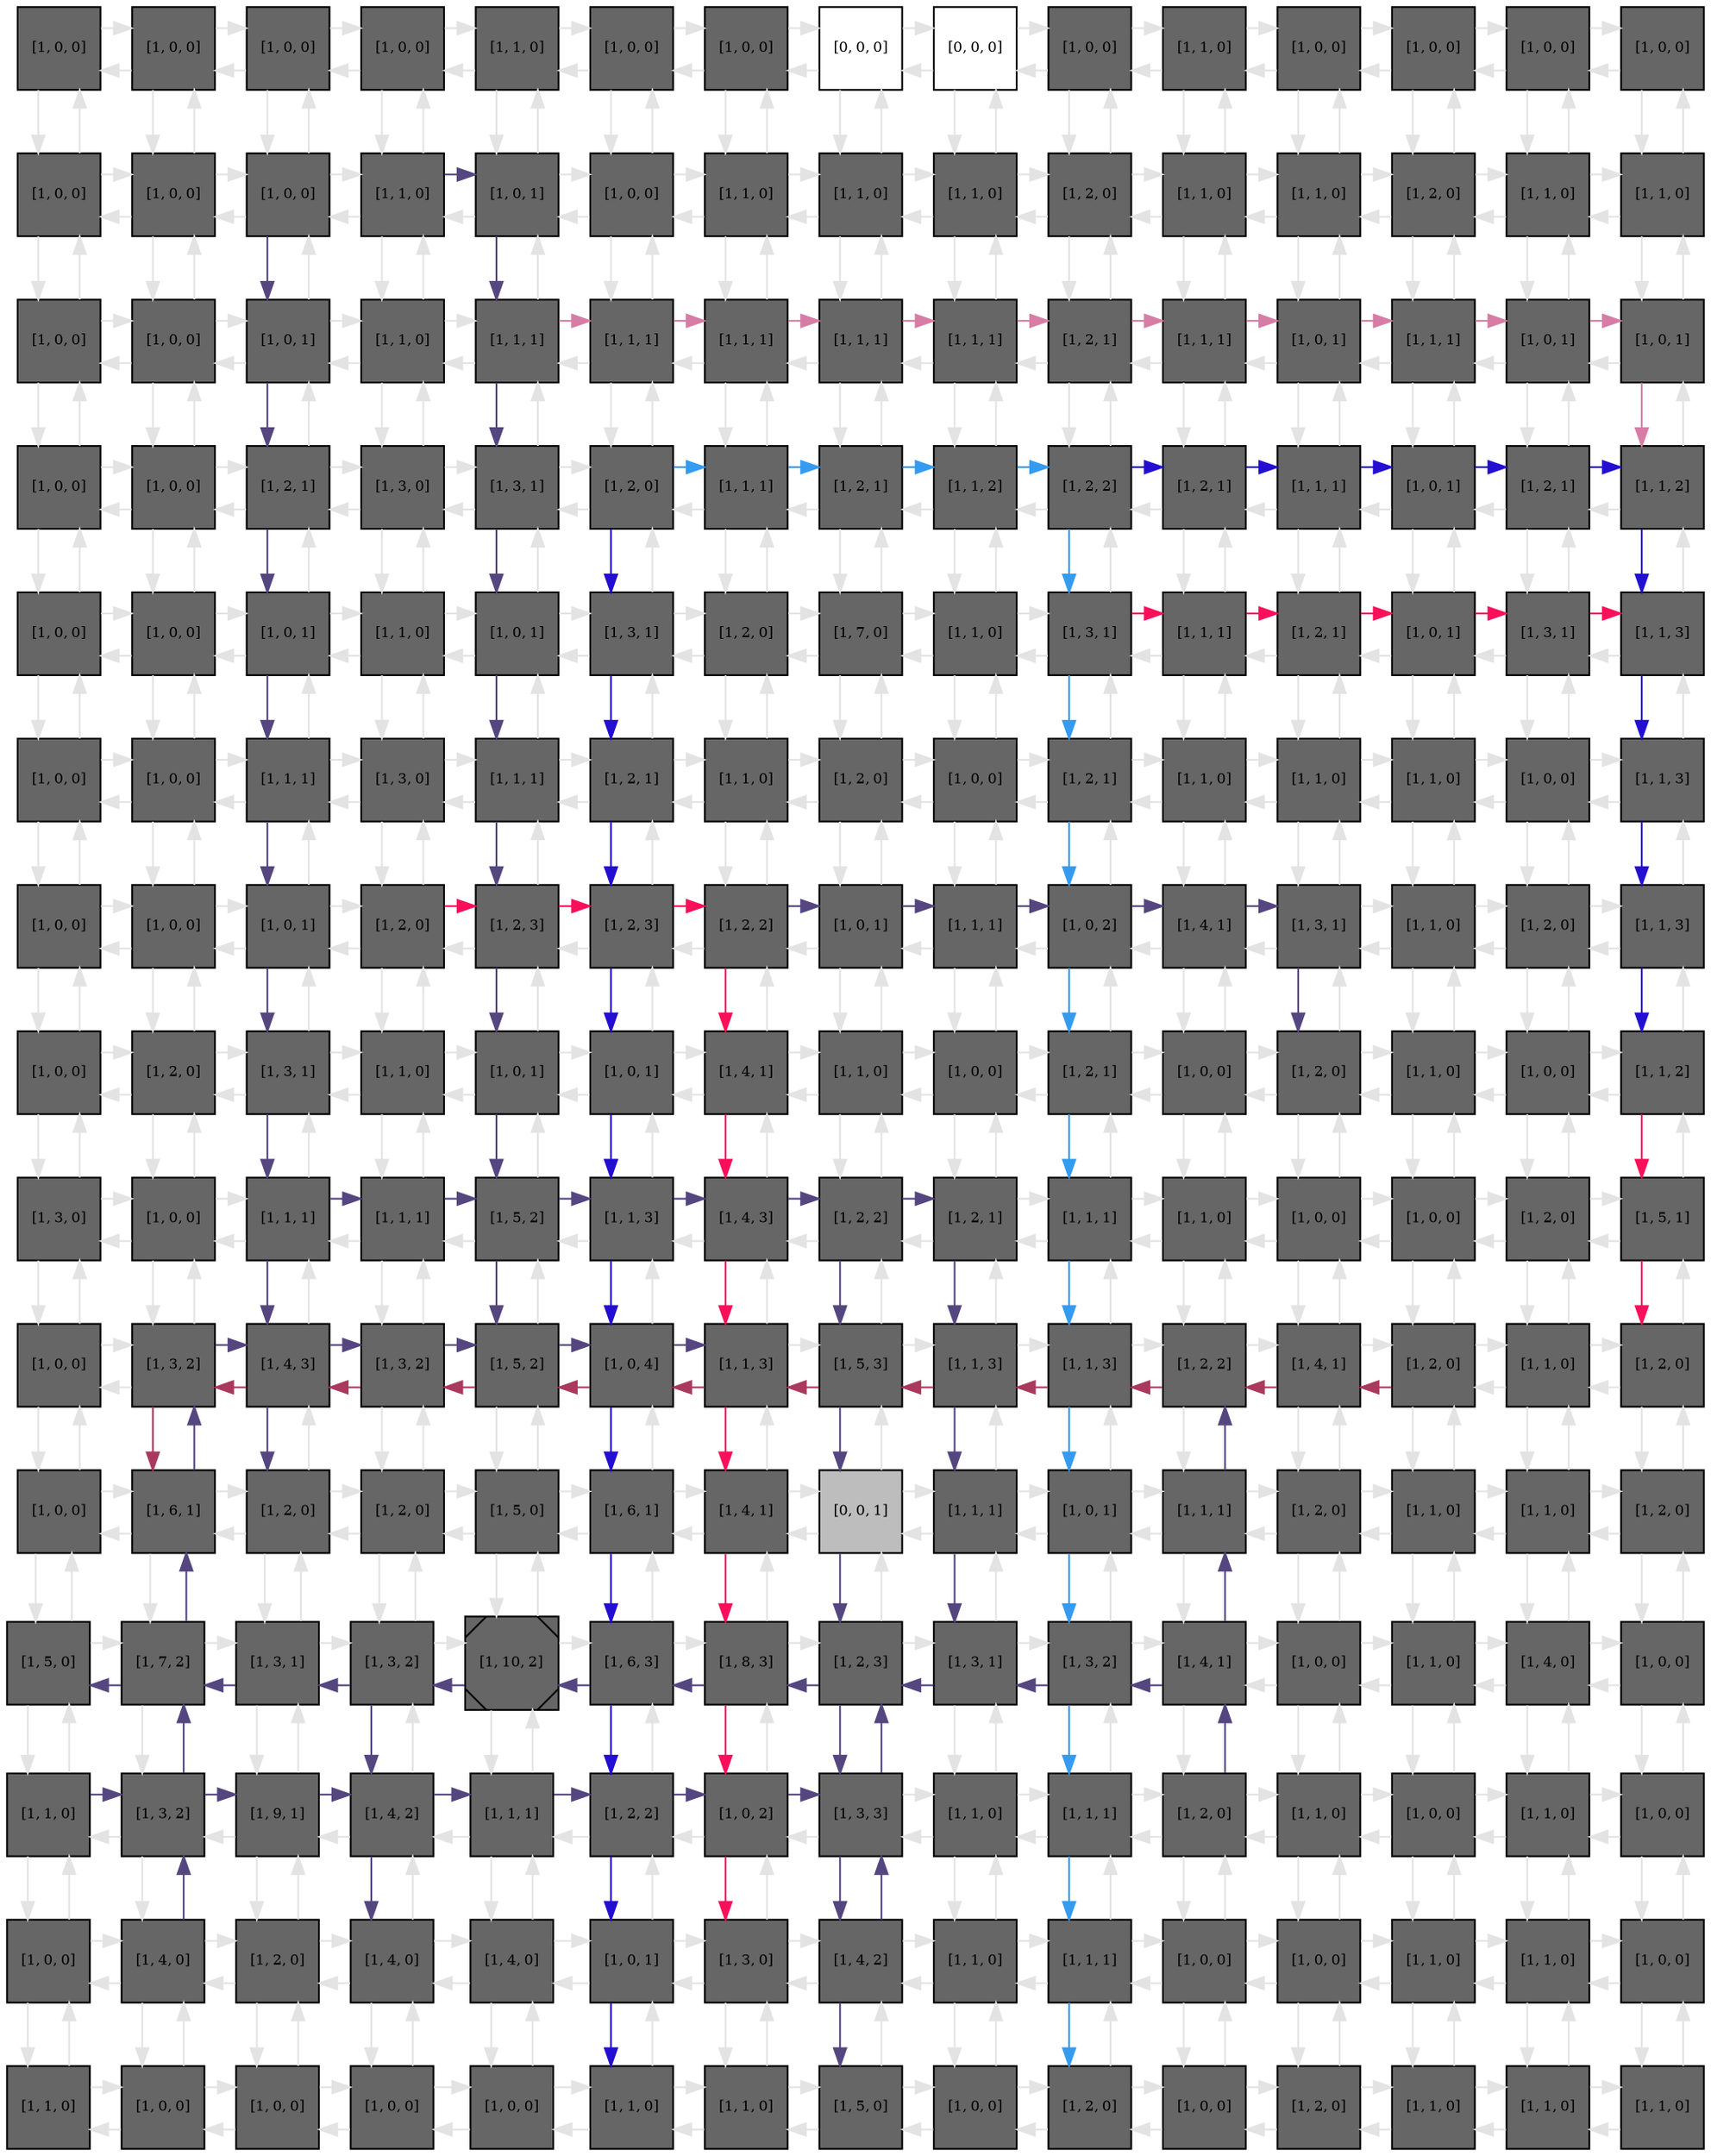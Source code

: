 digraph layout  {
rankdir=TB;
splines=ortho;
node [fixedsize=false, style=filled, width="0.6"];
edge [constraint=false];
0 [fillcolor="#666666", fontsize=8, label="[1, 0, 0]", shape=square, tooltip="name: IL2_e,\nin_degree: 2,\nout_degree: 2"];
1 [fillcolor="#666666", fontsize=8, label="[1, 0, 0]", shape=square, tooltip="name: CGC,\nin_degree: 3,\nout_degree: 3"];
2 [fillcolor="#666666", fontsize=8, label="[1, 0, 0]", shape=square, tooltip="name: IFNG_e,\nin_degree: 3,\nout_degree: 3"];
3 [fillcolor="#666666", fontsize=8, label="[1, 0, 0]", shape=square, tooltip="name: IFNGR1,\nin_degree: 3,\nout_degree: 3"];
4 [fillcolor="#666666", fontsize=8, label="[1, 1, 0]", shape=square, tooltip="name:  CD26 ,\nin_degree: 3,\nout_degree: 3"];
5 [fillcolor="#666666", fontsize=8, label="[1, 0, 0]", shape=square, tooltip="name: IL21_e,\nin_degree: 3,\nout_degree: 3"];
6 [fillcolor="#666666", fontsize=8, label="[1, 0, 0]", shape=square, tooltip="name: B7,\nin_degree: 3,\nout_degree: 3"];
7 [fillcolor="#FFFFFF", fontsize=8, label="[0, 0, 0]", shape=square, tooltip="name: None,\nin_degree: 3,\nout_degree: 3"];
8 [fillcolor="#FFFFFF", fontsize=8, label="[0, 0, 0]", shape=square, tooltip="name: None,\nin_degree: 3,\nout_degree: 3"];
9 [fillcolor="#666666", fontsize=8, label="[1, 0, 0]", shape=square, tooltip="name: IL18_e,\nin_degree: 3,\nout_degree: 3"];
10 [fillcolor="#666666", fontsize=8, label="[1, 1, 0]", shape=square, tooltip="name:  Galpha_iR ,\nin_degree: 3,\nout_degree: 3"];
11 [fillcolor="#666666", fontsize=8, label="[1, 0, 0]", shape=square, tooltip="name:  Galpha_iL ,\nin_degree: 3,\nout_degree: 3"];
12 [fillcolor="#666666", fontsize=8, label="[1, 0, 0]", shape=square, tooltip="name: GalphaS_L,\nin_degree: 3,\nout_degree: 3"];
13 [fillcolor="#666666", fontsize=8, label="[1, 0, 0]", shape=square, tooltip="name:  GalphaS_L ,\nin_degree: 3,\nout_degree: 3"];
14 [fillcolor="#666666", fontsize=8, label="[1, 0, 0]", shape=square, tooltip="name: IFNGR2,\nin_degree: 2,\nout_degree: 2"];
15 [fillcolor="#666666", fontsize=8, label="[1, 0, 0]", shape=square, tooltip="name: IL15_e,\nin_degree: 3,\nout_degree: 3"];
16 [fillcolor="#666666", fontsize=8, label="[1, 0, 0]", shape=square, tooltip="name: Galpha_iL,\nin_degree: 4,\nout_degree: 4"];
17 [fillcolor="#666666", fontsize=8, label="[1, 0, 0]", shape=square, tooltip="name:  TGFB_e ,\nin_degree: 4,\nout_degree: 4"];
18 [fillcolor="#666666", fontsize=8, label="[1, 1, 0]", shape=square, tooltip="name:  Calcineurin ,\nin_degree: 4,\nout_degree: 4"];
19 [fillcolor="#666666", fontsize=8, label="[1, 0, 1]", shape=square, tooltip="name: IL23_e,\nin_degree: 4,\nout_degree: 4"];
20 [fillcolor="#666666", fontsize=8, label="[1, 0, 0]", shape=square, tooltip="name:  CAV1_ACTIVATOR ,\nin_degree: 4,\nout_degree: 4"];
21 [fillcolor="#666666", fontsize=8, label="[1, 1, 0]", shape=square, tooltip="name:  PDK1 ,\nin_degree: 4,\nout_degree: 4"];
22 [fillcolor="#666666", fontsize=8, label="[1, 1, 0]", shape=square, tooltip="name:  AKT ,\nin_degree: 4,\nout_degree: 4"];
23 [fillcolor="#666666", fontsize=8, label="[1, 1, 0]", shape=square, tooltip="name:  Galpha12_13R ,\nin_degree: 4,\nout_degree: 4"];
24 [fillcolor="#666666", fontsize=8, label="[1, 2, 0]", shape=square, tooltip="name:  RhoGEF ,\nin_degree: 4,\nout_degree: 4"];
25 [fillcolor="#666666", fontsize=8, label="[1, 1, 0]", shape=square, tooltip="name:  cAMP ,\nin_degree: 4,\nout_degree: 4"];
26 [fillcolor="#666666", fontsize=8, label="[1, 1, 0]", shape=square, tooltip="name:  BRAF ,\nin_degree: 4,\nout_degree: 4"];
27 [fillcolor="#666666", fontsize=8, label="[1, 2, 0]", shape=square, tooltip="name:  Ras ,\nin_degree: 4,\nout_degree: 4"];
28 [fillcolor="#666666", fontsize=8, label="[1, 1, 0]", shape=square, tooltip="name:  GalphaS_R ,\nin_degree: 4,\nout_degree: 4"];
29 [fillcolor="#666666", fontsize=8, label="[1, 1, 0]", shape=square, tooltip="name:  adenyl_cyclase ,\nin_degree: 3,\nout_degree: 3"];
30 [fillcolor="#666666", fontsize=8, label="[1, 0, 0]", shape=square, tooltip="name: IL22_e,\nin_degree: 3,\nout_degree: 3"];
31 [fillcolor="#666666", fontsize=8, label="[1, 0, 0]", shape=square, tooltip="name: IL6RA,\nin_degree: 4,\nout_degree: 4"];
32 [fillcolor="#666666", fontsize=8, label="[1, 0, 1]", shape=square, tooltip="name:  ECM ,\nin_degree: 4,\nout_degree: 4"];
33 [fillcolor="#666666", fontsize=8, label="[1, 1, 0]", shape=square, tooltip="name:  Gads ,\nin_degree: 4,\nout_degree: 4"];
34 [fillcolor="#666666", fontsize=8, label="[1, 1, 1]", shape=square, tooltip="name:  NOS2A ,\nin_degree: 4,\nout_degree: 4"];
35 [fillcolor="#666666", fontsize=8, label="[1, 1, 1]", shape=square, tooltip="name:  Ca2+ ,\nin_degree: 4,\nout_degree: 4"];
36 [fillcolor="#666666", fontsize=8, label="[1, 1, 1]", shape=square, tooltip="name:  PIP3_345 ,\nin_degree: 4,\nout_degree: 4"];
37 [fillcolor="#666666", fontsize=8, label="[1, 1, 1]", shape=square, tooltip="name:  ICOS ,\nin_degree: 4,\nout_degree: 4"];
38 [fillcolor="#666666", fontsize=8, label="[1, 1, 1]", shape=square, tooltip="name:  RAF1 ,\nin_degree: 4,\nout_degree: 4"];
39 [fillcolor="#666666", fontsize=8, label="[1, 2, 1]", shape=square, tooltip="name:  RhoA ,\nin_degree: 4,\nout_degree: 4"];
40 [fillcolor="#666666", fontsize=8, label="[1, 1, 1]", shape=square, tooltip="name:  EPAC ,\nin_degree: 4,\nout_degree: 4"];
41 [fillcolor="#666666", fontsize=8, label="[1, 0, 1]", shape=square, tooltip="name:  alpha_13L ,\nin_degree: 4,\nout_degree: 4"];
42 [fillcolor="#666666", fontsize=8, label="[1, 1, 1]", shape=square, tooltip="name:  MLC ,\nin_degree: 4,\nout_degree: 4"];
43 [fillcolor="#666666", fontsize=8, label="[1, 0, 1]", shape=square, tooltip="name: IL12_e,\nin_degree: 4,\nout_degree: 4"];
44 [fillcolor="#666666", fontsize=8, label="[1, 0, 1]", shape=square, tooltip="name: IL10_e,\nin_degree: 3,\nout_degree: 3"];
45 [fillcolor="#666666", fontsize=8, label="[1, 0, 0]", shape=square, tooltip="name:  B7 ,\nin_degree: 3,\nout_degree: 3"];
46 [fillcolor="#666666", fontsize=8, label="[1, 0, 0]", shape=square, tooltip="name: IL6_e,\nin_degree: 4,\nout_degree: 4"];
47 [fillcolor="#666666", fontsize=8, label="[1, 2, 1]", shape=square, tooltip="name:  Bintegrin ,\nin_degree: 4,\nout_degree: 4"];
48 [fillcolor="#666666", fontsize=8, label="[1, 3, 0]", shape=square, tooltip="name:  FYN ,\nin_degree: 4,\nout_degree: 4"];
49 [fillcolor="#666666", fontsize=8, label="[1, 3, 1]", shape=square, tooltip="name:  CAV1_scaffold ,\nin_degree: 4,\nout_degree: 4"];
50 [fillcolor="#666666", fontsize=8, label="[1, 2, 0]", shape=square, tooltip="name:  CARMA1 ,\nin_degree: 4,\nout_degree: 4"];
51 [fillcolor="#666666", fontsize=8, label="[1, 1, 1]", shape=square, tooltip="name:  FAK_Tyr397 ,\nin_degree: 4,\nout_degree: 4"];
52 [fillcolor="#666666", fontsize=8, label="[1, 2, 1]", shape=square, tooltip="name:  Src ,\nin_degree: 4,\nout_degree: 4"];
53 [fillcolor="#666666", fontsize=8, label="[1, 1, 2]", shape=square, tooltip="name:  Sos ,\nin_degree: 4,\nout_degree: 4"];
54 [fillcolor="#666666", fontsize=8, label="[1, 2, 2]", shape=square, tooltip="name:  FAK_576_577 ,\nin_degree: 4,\nout_degree: 4"];
55 [fillcolor="#666666", fontsize=8, label="[1, 2, 1]", shape=square, tooltip="name:  Cas ,\nin_degree: 4,\nout_degree: 4"];
56 [fillcolor="#666666", fontsize=8, label="[1, 1, 1]", shape=square, tooltip="name:  ROCK ,\nin_degree: 4,\nout_degree: 4"];
57 [fillcolor="#666666", fontsize=8, label="[1, 0, 1]", shape=square, tooltip="name: APC,\nin_degree: 4,\nout_degree: 4"];
58 [fillcolor="#666666", fontsize=8, label="[1, 2, 1]", shape=square, tooltip="name:  LIMK ,\nin_degree: 4,\nout_degree: 4"];
59 [fillcolor="#666666", fontsize=8, label="[1, 1, 2]", shape=square, tooltip="name:  Cofilin ,\nin_degree: 3,\nout_degree: 3"];
60 [fillcolor="#666666", fontsize=8, label="[1, 0, 0]", shape=square, tooltip="name: IL2RB,\nin_degree: 3,\nout_degree: 3"];
61 [fillcolor="#666666", fontsize=8, label="[1, 0, 0]", shape=square, tooltip="name: IL10RA,\nin_degree: 4,\nout_degree: 4"];
62 [fillcolor="#666666", fontsize=8, label="[1, 0, 1]", shape=square, tooltip="name: IL9_e,\nin_degree: 4,\nout_degree: 4"];
63 [fillcolor="#666666", fontsize=8, label="[1, 1, 0]", shape=square, tooltip="name:  IP3 ,\nin_degree: 4,\nout_degree: 4"];
64 [fillcolor="#666666", fontsize=8, label="[1, 0, 1]", shape=square, tooltip="name:  APC ,\nin_degree: 4,\nout_degree: 4"];
65 [fillcolor="#666666", fontsize=8, label="[1, 3, 1]", shape=square, tooltip="name:  Shc1 ,\nin_degree: 4,\nout_degree: 4"];
66 [fillcolor="#666666", fontsize=8, label="[1, 2, 0]", shape=square, tooltip="name:  ZAP-70 ,\nin_degree: 4,\nout_degree: 4"];
67 [fillcolor="#666666", fontsize=8, label="[1, 7, 0]", shape=square, tooltip="name:  PI3K ,\nin_degree: 4,\nout_degree: 4"];
68 [fillcolor="#666666", fontsize=8, label="[1, 1, 0]", shape=square, tooltip="name:  PKC ,\nin_degree: 4,\nout_degree: 4"];
69 [fillcolor="#666666", fontsize=8, label="[1, 3, 1]", shape=square, tooltip="name:  N_WASP ,\nin_degree: 4,\nout_degree: 4"];
70 [fillcolor="#666666", fontsize=8, label="[1, 1, 1]", shape=square, tooltip="name:  Nck ,\nin_degree: 4,\nout_degree: 4"];
71 [fillcolor="#666666", fontsize=8, label="[1, 2, 1]", shape=square, tooltip="name:  Cdc42 ,\nin_degree: 4,\nout_degree: 4"];
72 [fillcolor="#666666", fontsize=8, label="[1, 0, 1]", shape=square, tooltip="name: IFNB_e,\nin_degree: 4,\nout_degree: 4"];
73 [fillcolor="#666666", fontsize=8, label="[1, 3, 1]", shape=square, tooltip="name:  PAK ,\nin_degree: 4,\nout_degree: 4"];
74 [fillcolor="#666666", fontsize=8, label="[1, 1, 3]", shape=square, tooltip="name:  Paxillin ,\nin_degree: 3,\nout_degree: 3"];
75 [fillcolor="#666666", fontsize=8, label="[1, 0, 0]", shape=square, tooltip="name:  MHC_II ,\nin_degree: 3,\nout_degree: 3"];
76 [fillcolor="#666666", fontsize=8, label="[1, 0, 0]", shape=square, tooltip="name:  IL23_e ,\nin_degree: 4,\nout_degree: 4"];
77 [fillcolor="#666666", fontsize=8, label="[1, 1, 1]", shape=square, tooltip="name:  ITK ,\nin_degree: 4,\nout_degree: 4"];
78 [fillcolor="#666666", fontsize=8, label="[1, 3, 0]", shape=square, tooltip="name:  PLCg ,\nin_degree: 4,\nout_degree: 4"];
79 [fillcolor="#666666", fontsize=8, label="[1, 1, 1]", shape=square, tooltip="name:  LAT ,\nin_degree: 4,\nout_degree: 4"];
80 [fillcolor="#666666", fontsize=8, label="[1, 2, 1]", shape=square, tooltip="name:  GAB2 ,\nin_degree: 4,\nout_degree: 4"];
81 [fillcolor="#666666", fontsize=8, label="[1, 1, 0]", shape=square, tooltip="name:  GSK-3b ,\nin_degree: 4,\nout_degree: 4"];
82 [fillcolor="#666666", fontsize=8, label="[1, 2, 0]", shape=square, tooltip="name:  Grb2 ,\nin_degree: 4,\nout_degree: 4"];
83 [fillcolor="#666666", fontsize=8, label="[1, 0, 0]", shape=square, tooltip="name: IL15RA,\nin_degree: 4,\nout_degree: 4"];
84 [fillcolor="#666666", fontsize=8, label="[1, 2, 1]", shape=square, tooltip="name:  DAG ,\nin_degree: 4,\nout_degree: 4"];
85 [fillcolor="#666666", fontsize=8, label="[1, 1, 0]", shape=square, tooltip="name:  PKA ,\nin_degree: 4,\nout_degree: 4"];
86 [fillcolor="#666666", fontsize=8, label="[1, 1, 0]", shape=square, tooltip="name:  C3G ,\nin_degree: 4,\nout_degree: 4"];
87 [fillcolor="#666666", fontsize=8, label="[1, 1, 0]", shape=square, tooltip="name:  RASgrp ,\nin_degree: 4,\nout_degree: 4"];
88 [fillcolor="#666666", fontsize=8, label="[1, 0, 0]", shape=square, tooltip="name:  Galpha_QL ,\nin_degree: 4,\nout_degree: 4"];
89 [fillcolor="#666666", fontsize=8, label="[1, 1, 3]", shape=square, tooltip="name:  Galpha_Q ,\nin_degree: 3,\nout_degree: 3"];
90 [fillcolor="#666666", fontsize=8, label="[1, 0, 0]", shape=square, tooltip="name: GP130,\nin_degree: 3,\nout_degree: 3"];
91 [fillcolor="#666666", fontsize=8, label="[1, 0, 0]", shape=square, tooltip="name: alpha_13L,\nin_degree: 4,\nout_degree: 4"];
92 [fillcolor="#666666", fontsize=8, label="[1, 0, 1]", shape=square, tooltip="name:  IL21_e ,\nin_degree: 4,\nout_degree: 4"];
93 [fillcolor="#666666", fontsize=8, label="[1, 2, 0]", shape=square, tooltip="name:  TCR ,\nin_degree: 4,\nout_degree: 4"];
94 [fillcolor="#666666", fontsize=8, label="[1, 2, 3]", shape=square, tooltip="name:  CD28 ,\nin_degree: 4,\nout_degree: 4"];
95 [fillcolor="#666666", fontsize=8, label="[1, 2, 3]", shape=square, tooltip="name:  SHP2 ,\nin_degree: 4,\nout_degree: 4"];
96 [fillcolor="#666666", fontsize=8, label="[1, 2, 2]", shape=square, tooltip="name:  SLP-76 ,\nin_degree: 4,\nout_degree: 4"];
97 [fillcolor="#666666", fontsize=8, label="[1, 0, 1]", shape=square, tooltip="name:  IL4_e ,\nin_degree: 4,\nout_degree: 4"];
98 [fillcolor="#666666", fontsize=8, label="[1, 1, 1]", shape=square, tooltip="name:  Vav ,\nin_degree: 4,\nout_degree: 4"];
99 [fillcolor="#666666", fontsize=8, label="[1, 0, 2]", shape=square, tooltip="name: IL10RB,\nin_degree: 4,\nout_degree: 4"];
100 [fillcolor="#666666", fontsize=8, label="[1, 4, 1]", shape=square, tooltip="name:  Rap1 ,\nin_degree: 4,\nout_degree: 4"];
101 [fillcolor="#666666", fontsize=8, label="[1, 3, 1]", shape=square, tooltip="name:  MEK1_2 ,\nin_degree: 4,\nout_degree: 4"];
102 [fillcolor="#666666", fontsize=8, label="[1, 1, 0]", shape=square, tooltip="name:  MEK3 ,\nin_degree: 4,\nout_degree: 4"];
103 [fillcolor="#666666", fontsize=8, label="[1, 2, 0]", shape=square, tooltip="name:  WAVE-2 ,\nin_degree: 4,\nout_degree: 4"];
104 [fillcolor="#666666", fontsize=8, label="[1, 1, 3]", shape=square, tooltip="name:  PLCb ,\nin_degree: 3,\nout_degree: 3"];
105 [fillcolor="#666666", fontsize=8, label="[1, 0, 0]", shape=square, tooltip="name: CAV1_ACTIVATOR,\nin_degree: 3,\nout_degree: 3"];
106 [fillcolor="#666666", fontsize=8, label="[1, 2, 0]", shape=square, tooltip="name:  GFI1 ,\nin_degree: 4,\nout_degree: 4"];
107 [fillcolor="#666666", fontsize=8, label="[1, 3, 1]", shape=square, tooltip="name:  CD4 ,\nin_degree: 4,\nout_degree: 4"];
108 [fillcolor="#666666", fontsize=8, label="[1, 1, 0]", shape=square, tooltip="name:  CD3 ,\nin_degree: 4,\nout_degree: 4"];
109 [fillcolor="#666666", fontsize=8, label="[1, 0, 1]", shape=square, tooltip="name: TGFB_e,\nin_degree: 4,\nout_degree: 4"];
110 [fillcolor="#666666", fontsize=8, label="[1, 0, 1]", shape=square, tooltip="name:  IL2RB ,\nin_degree: 4,\nout_degree: 4"];
111 [fillcolor="#666666", fontsize=8, label="[1, 4, 1]", shape=square, tooltip="name:  Lck ,\nin_degree: 4,\nout_degree: 4"];
112 [fillcolor="#666666", fontsize=8, label="[1, 1, 0]", shape=square, tooltip="name:  ITAMS ,\nin_degree: 4,\nout_degree: 4"];
113 [fillcolor="#666666", fontsize=8, label="[1, 0, 0]", shape=square, tooltip="name:  IL2_e ,\nin_degree: 4,\nout_degree: 4"];
114 [fillcolor="#666666", fontsize=8, label="[1, 2, 1]", shape=square, tooltip="name:  MEKK4 ,\nin_degree: 4,\nout_degree: 4"];
115 [fillcolor="#666666", fontsize=8, label="[1, 0, 0]", shape=square, tooltip="name: Galpha_QL,\nin_degree: 4,\nout_degree: 4"];
116 [fillcolor="#666666", fontsize=8, label="[1, 2, 0]", shape=square, tooltip="name:  GADD45B ,\nin_degree: 4,\nout_degree: 4"];
117 [fillcolor="#666666", fontsize=8, label="[1, 1, 0]", shape=square, tooltip="name:  MEK4 ,\nin_degree: 4,\nout_degree: 4"];
118 [fillcolor="#666666", fontsize=8, label="[1, 0, 0]", shape=square, tooltip="name: IL27_e,\nin_degree: 4,\nout_degree: 4"];
119 [fillcolor="#666666", fontsize=8, label="[1, 1, 2]", shape=square, tooltip="name:  was ,\nin_degree: 3,\nout_degree: 3"];
120 [fillcolor="#666666", fontsize=8, label="[1, 3, 0]", shape=square, tooltip="name:  IL6R ,\nin_degree: 3,\nout_degree: 3"];
121 [fillcolor="#666666", fontsize=8, label="[1, 0, 0]", shape=square, tooltip="name:  IL6RA ,\nin_degree: 4,\nout_degree: 4"];
122 [fillcolor="#666666", fontsize=8, label="[1, 1, 1]", shape=square, tooltip="name:  STAT6 ,\nin_degree: 4,\nout_degree: 4"];
123 [fillcolor="#666666", fontsize=8, label="[1, 1, 1]", shape=square, tooltip="name:  SMAD3 ,\nin_degree: 4,\nout_degree: 4"];
124 [fillcolor="#666666", fontsize=8, label="[1, 5, 2]", shape=square, tooltip="name:  IL2R ,\nin_degree: 4,\nout_degree: 4"];
125 [fillcolor="#666666", fontsize=8, label="[1, 1, 3]", shape=square, tooltip="name:  SYK ,\nin_degree: 4,\nout_degree: 4"];
126 [fillcolor="#666666", fontsize=8, label="[1, 4, 3]", shape=square, tooltip="name:  IL4R ,\nin_degree: 4,\nout_degree: 4"];
127 [fillcolor="#666666", fontsize=8, label="[1, 2, 2]", shape=square, tooltip="name:  STAT5_HIGH ,\nin_degree: 4,\nout_degree: 4"];
128 [fillcolor="#666666", fontsize=8, label="[1, 2, 1]", shape=square, tooltip="name:  GADD45G ,\nin_degree: 4,\nout_degree: 4"];
129 [fillcolor="#666666", fontsize=8, label="[1, 1, 1]", shape=square, tooltip="name:  IL4RA ,\nin_degree: 4,\nout_degree: 4"];
130 [fillcolor="#666666", fontsize=8, label="[1, 1, 0]", shape=square, tooltip="name:  ERK ,\nin_degree: 4,\nout_degree: 4"];
131 [fillcolor="#666666", fontsize=8, label="[1, 0, 0]", shape=square, tooltip="name:  IL15RA ,\nin_degree: 4,\nout_degree: 4"];
132 [fillcolor="#666666", fontsize=8, label="[1, 0, 0]", shape=square, tooltip="name:  IL12_e ,\nin_degree: 4,\nout_degree: 4"];
133 [fillcolor="#666666", fontsize=8, label="[1, 2, 0]", shape=square, tooltip="name:  Crk ,\nin_degree: 4,\nout_degree: 4"];
134 [fillcolor="#666666", fontsize=8, label="[1, 5, 1]", shape=square, tooltip="name:  rac1 ,\nin_degree: 3,\nout_degree: 3"];
135 [fillcolor="#666666", fontsize=8, label="[1, 0, 0]", shape=square, tooltip="name:  IL6_e ,\nin_degree: 3,\nout_degree: 3"];
136 [fillcolor="#666666", fontsize=8, label="[1, 3, 2]", shape=square, tooltip="name:  TGFB ,\nin_degree: 4,\nout_degree: 4"];
137 [fillcolor="#666666", fontsize=8, label="[1, 4, 3]", shape=square, tooltip="name:  IL21R ,\nin_degree: 4,\nout_degree: 4"];
138 [fillcolor="#666666", fontsize=8, label="[1, 3, 2]", shape=square, tooltip="name:  IL21 ,\nin_degree: 4,\nout_degree: 4"];
139 [fillcolor="#666666", fontsize=8, label="[1, 5, 2]", shape=square, tooltip="name:  NFAT ,\nin_degree: 4,\nout_degree: 4"];
140 [fillcolor="#666666", fontsize=8, label="[1, 0, 4]", shape=square, tooltip="name:  CGC ,\nin_degree: 4,\nout_degree: 4"];
141 [fillcolor="#666666", fontsize=8, label="[1, 1, 3]", shape=square, tooltip="name:  IRF1 ,\nin_degree: 4,\nout_degree: 4"];
142 [fillcolor="#666666", fontsize=8, label="[1, 5, 3]", shape=square, tooltip="name:  IL2R_HIGH ,\nin_degree: 4,\nout_degree: 4"];
143 [fillcolor="#666666", fontsize=8, label="[1, 1, 3]", shape=square, tooltip="name:  ATF2 ,\nin_degree: 4,\nout_degree: 4"];
144 [fillcolor="#666666", fontsize=8, label="[1, 1, 3]", shape=square, tooltip="name:  IL4RA_HIGH ,\nin_degree: 4,\nout_degree: 4"];
145 [fillcolor="#666666", fontsize=8, label="[1, 2, 2]", shape=square, tooltip="name:  JAK2 ,\nin_degree: 4,\nout_degree: 4"];
146 [fillcolor="#666666", fontsize=8, label="[1, 4, 1]", shape=square, tooltip="name:  IL15R ,\nin_degree: 4,\nout_degree: 4"];
147 [fillcolor="#666666", fontsize=8, label="[1, 2, 0]", shape=square, tooltip="name:  IL12RB1 ,\nin_degree: 4,\nout_degree: 4"];
148 [fillcolor="#666666", fontsize=8, label="[1, 1, 0]", shape=square, tooltip="name:  IRSp53 ,\nin_degree: 4,\nout_degree: 4"];
149 [fillcolor="#666666", fontsize=8, label="[1, 2, 0]", shape=square, tooltip="name:  Arp2_3 ,\nin_degree: 3,\nout_degree: 3"];
150 [fillcolor="#666666", fontsize=8, label="[1, 0, 0]", shape=square, tooltip="name:  GP130 ,\nin_degree: 3,\nout_degree: 3"];
151 [fillcolor="#666666", fontsize=8, label="[1, 6, 1]", shape=square, tooltip="name:  IL23R ,\nin_degree: 4,\nout_degree: 4"];
152 [fillcolor="#666666", fontsize=8, label="[1, 2, 0]", shape=square, tooltip="name:  TGFBR ,\nin_degree: 4,\nout_degree: 4"];
153 [fillcolor="#666666", fontsize=8, label="[1, 2, 0]", shape=square, tooltip="name:  proliferation ,\nin_degree: 4,\nout_degree: 4"];
154 [fillcolor="#666666", fontsize=8, label="[1, 5, 0]", shape=square, tooltip="name:  IL2RA ,\nin_degree: 4,\nout_degree: 4"];
155 [fillcolor="#666666", fontsize=8, label="[1, 6, 1]", shape=square, tooltip="name:  IL2 ,\nin_degree: 4,\nout_degree: 4"];
156 [fillcolor="#666666", fontsize=8, label="[1, 4, 1]", shape=square, tooltip="name:  IL4R_HIGH ,\nin_degree: 4,\nout_degree: 4"];
157 [fillcolor="#bdbdbd", fontsize=8, label="[0, 0, 1]", shape=square, tooltip="name: None,\nin_degree: 4,\nout_degree: 4"];
158 [fillcolor="#666666", fontsize=8, label="[1, 1, 1]", shape=square, tooltip="name:  IRF4 ,\nin_degree: 4,\nout_degree: 4"];
159 [fillcolor="#666666", fontsize=8, label="[1, 0, 1]", shape=square, tooltip="name:  IL18_e ,\nin_degree: 4,\nout_degree: 4"];
160 [fillcolor="#666666", fontsize=8, label="[1, 1, 1]", shape=square, tooltip="name:  RIAM ,\nin_degree: 4,\nout_degree: 4"];
161 [fillcolor="#666666", fontsize=8, label="[1, 2, 0]", shape=square, tooltip="name:  Tyk2 ,\nin_degree: 4,\nout_degree: 4"];
162 [fillcolor="#666666", fontsize=8, label="[1, 1, 0]", shape=square, tooltip="name:  IL12RB2 ,\nin_degree: 4,\nout_degree: 4"];
163 [fillcolor="#666666", fontsize=8, label="[1, 1, 0]", shape=square, tooltip="name:  G_Actin ,\nin_degree: 4,\nout_degree: 4"];
164 [fillcolor="#666666", fontsize=8, label="[1, 2, 0]", shape=square, tooltip="name:  F_Actin ,\nin_degree: 3,\nout_degree: 3"];
165 [fillcolor="#666666", fontsize=8, label="[1, 5, 0]", shape=square, tooltip="name:  STAT3 ,\nin_degree: 3,\nout_degree: 3"];
166 [fillcolor="#666666", fontsize=8, label="[1, 7, 2]", shape=square, tooltip="name:  FOXP3 ,\nin_degree: 4,\nout_degree: 4"];
167 [fillcolor="#666666", fontsize=8, label="[1, 3, 1]", shape=square, tooltip="name:  RORGT ,\nin_degree: 4,\nout_degree: 4"];
168 [fillcolor="#666666", fontsize=8, label="[1, 3, 2]", shape=square, tooltip="name:  IL23 ,\nin_degree: 4,\nout_degree: 4"];
169 [fillcolor="#666666", fontsize=8, label="[1, 10, 2]", shape=Msquare, tooltip="name:  IFNG ,\nin_degree: 4,\nout_degree: 4"];
170 [fillcolor="#666666", fontsize=8, label="[1, 6, 3]", shape=square, tooltip="name:  STAT5 ,\nin_degree: 4,\nout_degree: 4"];
171 [fillcolor="#666666", fontsize=8, label="[1, 8, 3]", shape=square, tooltip="name:  IL4 ,\nin_degree: 4,\nout_degree: 4"];
172 [fillcolor="#666666", fontsize=8, label="[1, 2, 3]", shape=square, tooltip="name:  RUNX3 ,\nin_degree: 4,\nout_degree: 4"];
173 [fillcolor="#666666", fontsize=8, label="[1, 3, 1]", shape=square, tooltip="name:  GATA3 ,\nin_degree: 4,\nout_degree: 4"];
174 [fillcolor="#666666", fontsize=8, label="[1, 3, 2]", shape=square, tooltip="name:  AP1 ,\nin_degree: 4,\nout_degree: 4"];
175 [fillcolor="#666666", fontsize=8, label="[1, 4, 1]", shape=square, tooltip="name:  STAT4 ,\nin_degree: 4,\nout_degree: 4"];
176 [fillcolor="#666666", fontsize=8, label="[1, 0, 0]", shape=square, tooltip="name:  IL22_e ,\nin_degree: 4,\nout_degree: 4"];
177 [fillcolor="#666666", fontsize=8, label="[1, 1, 0]", shape=square, tooltip="name:  Profilin ,\nin_degree: 4,\nout_degree: 4"];
178 [fillcolor="#666666", fontsize=8, label="[1, 4, 0]", shape=square, tooltip="name:  JNK ,\nin_degree: 4,\nout_degree: 4"];
179 [fillcolor="#666666", fontsize=8, label="[1, 0, 0]", shape=square, tooltip="name: IL27RA,\nin_degree: 3,\nout_degree: 3"];
180 [fillcolor="#666666", fontsize=8, label="[1, 1, 0]", shape=square, tooltip="name:  SOCS3 ,\nin_degree: 3,\nout_degree: 3"];
181 [fillcolor="#666666", fontsize=8, label="[1, 3, 2]", shape=square, tooltip="name:  IL27R ,\nin_degree: 4,\nout_degree: 4"];
182 [fillcolor="#666666", fontsize=8, label="[1, 9, 1]", shape=square, tooltip="name:  IL17 ,\nin_degree: 4,\nout_degree: 4"];
183 [fillcolor="#666666", fontsize=8, label="[1, 4, 2]", shape=square, tooltip="name:  IL10 ,\nin_degree: 4,\nout_degree: 4"];
184 [fillcolor="#666666", fontsize=8, label="[1, 1, 1]", shape=square, tooltip="name:  HLX ,\nin_degree: 4,\nout_degree: 4"];
185 [fillcolor="#666666", fontsize=8, label="[1, 2, 2]", shape=square, tooltip="name:  NFKB ,\nin_degree: 4,\nout_degree: 4"];
186 [fillcolor="#666666", fontsize=8, label="[1, 0, 2]", shape=square, tooltip="name:  IFNGR2 ,\nin_degree: 4,\nout_degree: 4"];
187 [fillcolor="#666666", fontsize=8, label="[1, 3, 3]", shape=square, tooltip="name:  TBET ,\nin_degree: 4,\nout_degree: 4"];
188 [fillcolor="#666666", fontsize=8, label="[1, 1, 0]", shape=square, tooltip="name:  IL22R ,\nin_degree: 4,\nout_degree: 4"];
189 [fillcolor="#666666", fontsize=8, label="[1, 1, 1]", shape=square, tooltip="name:  MEK6 ,\nin_degree: 4,\nout_degree: 4"];
190 [fillcolor="#666666", fontsize=8, label="[1, 2, 0]", shape=square, tooltip="name:  P38 ,\nin_degree: 4,\nout_degree: 4"];
191 [fillcolor="#666666", fontsize=8, label="[1, 1, 0]", shape=square, tooltip="name:  ERM ,\nin_degree: 4,\nout_degree: 4"];
192 [fillcolor="#666666", fontsize=8, label="[1, 0, 0]", shape=square, tooltip="name:  IL15_e ,\nin_degree: 4,\nout_degree: 4"];
193 [fillcolor="#666666", fontsize=8, label="[1, 1, 0]", shape=square, tooltip="name:  IL18R1 ,\nin_degree: 4,\nout_degree: 4"];
194 [fillcolor="#666666", fontsize=8, label="[1, 0, 0]", shape=square, tooltip="name: ECM,\nin_degree: 3,\nout_degree: 3"];
195 [fillcolor="#666666", fontsize=8, label="[1, 0, 0]", shape=square, tooltip="name:  IL27RA ,\nin_degree: 3,\nout_degree: 3"];
196 [fillcolor="#666666", fontsize=8, label="[1, 4, 0]", shape=square, tooltip="name:  STAT1 ,\nin_degree: 4,\nout_degree: 4"];
197 [fillcolor="#666666", fontsize=8, label="[1, 2, 0]", shape=square, tooltip="name:  SOCS1 ,\nin_degree: 4,\nout_degree: 4"];
198 [fillcolor="#666666", fontsize=8, label="[1, 4, 0]", shape=square, tooltip="name:  IL22 ,\nin_degree: 4,\nout_degree: 4"];
199 [fillcolor="#666666", fontsize=8, label="[1, 4, 0]", shape=square, tooltip="name:  IFNGR ,\nin_degree: 4,\nout_degree: 4"];
200 [fillcolor="#666666", fontsize=8, label="[1, 0, 1]", shape=square, tooltip="name:  IL10RA ,\nin_degree: 4,\nout_degree: 4"];
201 [fillcolor="#666666", fontsize=8, label="[1, 3, 0]", shape=square, tooltip="name:  IKKcomplex ,\nin_degree: 4,\nout_degree: 4"];
202 [fillcolor="#666666", fontsize=8, label="[1, 4, 2]", shape=square, tooltip="name:  IL10R ,\nin_degree: 4,\nout_degree: 4"];
203 [fillcolor="#666666", fontsize=8, label="[1, 1, 0]", shape=square, tooltip="name:  Dec2 ,\nin_degree: 4,\nout_degree: 4"];
204 [fillcolor="#666666", fontsize=8, label="[1, 1, 1]", shape=square, tooltip="name:  IKB ,\nin_degree: 4,\nout_degree: 4"];
205 [fillcolor="#666666", fontsize=8, label="[1, 0, 0]", shape=square, tooltip="name:  IL9_e ,\nin_degree: 4,\nout_degree: 4"];
206 [fillcolor="#666666", fontsize=8, label="[1, 0, 0]", shape=square, tooltip="name: MHC_II,\nin_degree: 4,\nout_degree: 4"];
207 [fillcolor="#666666", fontsize=8, label="[1, 1, 0]", shape=square, tooltip="name:  MKK7 ,\nin_degree: 4,\nout_degree: 4"];
208 [fillcolor="#666666", fontsize=8, label="[1, 1, 0]", shape=square, tooltip="name:  TAK1 ,\nin_degree: 4,\nout_degree: 4"];
209 [fillcolor="#666666", fontsize=8, label="[1, 0, 0]", shape=square, tooltip="name:  IL10RB ,\nin_degree: 3,\nout_degree: 3"];
210 [fillcolor="#666666", fontsize=8, label="[1, 1, 0]", shape=square, tooltip="name:  IFNBR ,\nin_degree: 2,\nout_degree: 2"];
211 [fillcolor="#666666", fontsize=8, label="[1, 0, 0]", shape=square, tooltip="name:  IFNB_e ,\nin_degree: 3,\nout_degree: 3"];
212 [fillcolor="#666666", fontsize=8, label="[1, 0, 0]", shape=square, tooltip="name:  IFNGR1 ,\nin_degree: 3,\nout_degree: 3"];
213 [fillcolor="#666666", fontsize=8, label="[1, 0, 0]", shape=square, tooltip="name:  IL27_e ,\nin_degree: 3,\nout_degree: 3"];
214 [fillcolor="#666666", fontsize=8, label="[1, 0, 0]", shape=square, tooltip="name:  IFNG_e ,\nin_degree: 3,\nout_degree: 3"];
215 [fillcolor="#666666", fontsize=8, label="[1, 1, 0]", shape=square, tooltip="name:  BCL10_Malt1 ,\nin_degree: 3,\nout_degree: 3"];
216 [fillcolor="#666666", fontsize=8, label="[1, 1, 0]", shape=square, tooltip="name:  JAK3 ,\nin_degree: 3,\nout_degree: 3"];
217 [fillcolor="#666666", fontsize=8, label="[1, 5, 0]", shape=square, tooltip="name:  JAK1 ,\nin_degree: 3,\nout_degree: 3"];
218 [fillcolor="#666666", fontsize=8, label="[1, 0, 0]", shape=square, tooltip="name:  IL10_e ,\nin_degree: 3,\nout_degree: 3"];
219 [fillcolor="#666666", fontsize=8, label="[1, 2, 0]", shape=square, tooltip="name:  Bcl10_Carma1_MALTI ,\nin_degree: 3,\nout_degree: 3"];
220 [fillcolor="#666666", fontsize=8, label="[1, 0, 0]", shape=square, tooltip="name: IL4_e,\nin_degree: 3,\nout_degree: 3"];
221 [fillcolor="#666666", fontsize=8, label="[1, 2, 0]", shape=square, tooltip="name:  IL9R ,\nin_degree: 3,\nout_degree: 3"];
222 [fillcolor="#666666", fontsize=8, label="[1, 1, 0]", shape=square, tooltip="name:  NIK ,\nin_degree: 3,\nout_degree: 3"];
223 [fillcolor="#666666", fontsize=8, label="[1, 1, 0]", shape=square, tooltip="name:  TRAF6 ,\nin_degree: 3,\nout_degree: 3"];
224 [fillcolor="#666666", fontsize=8, label="[1, 1, 0]", shape=square, tooltip="name:  IRAK1 ,\nin_degree: 2,\nout_degree: 2"];
0 -> 1  [color=grey89, style="penwidth(0.1)", tooltip=" ", weight=1];
0 -> 15  [color=grey89, style="penwidth(0.1)", tooltip=" ", weight=1];
1 -> 0  [color=grey89, style="penwidth(0.1)", tooltip=" ", weight=1];
1 -> 2  [color=grey89, style="penwidth(0.1)", tooltip=" ", weight=1];
1 -> 16  [color=grey89, style="penwidth(0.1)", tooltip=" ", weight=1];
2 -> 1  [color=grey89, style="penwidth(0.1)", tooltip=" ", weight=1];
2 -> 3  [color=grey89, style="penwidth(0.1)", tooltip=" ", weight=1];
2 -> 17  [color=grey89, style="penwidth(0.1)", tooltip=" ", weight=1];
3 -> 2  [color=grey89, style="penwidth(0.1)", tooltip=" ", weight=1];
3 -> 4  [color=grey89, style="penwidth(0.1)", tooltip=" ", weight=1];
3 -> 18  [color=grey89, style="penwidth(0.1)", tooltip=" ", weight=1];
4 -> 3  [color=grey89, style="penwidth(0.1)", tooltip=" ", weight=1];
4 -> 5  [color=grey89, style="penwidth(0.1)", tooltip=" ", weight=1];
4 -> 19  [color=grey89, style="penwidth(0.1)", tooltip=" ", weight=1];
5 -> 4  [color=grey89, style="penwidth(0.1)", tooltip=" ", weight=1];
5 -> 6  [color=grey89, style="penwidth(0.1)", tooltip=" ", weight=1];
5 -> 20  [color=grey89, style="penwidth(0.1)", tooltip=" ", weight=1];
6 -> 5  [color=grey89, style="penwidth(0.1)", tooltip=" ", weight=1];
6 -> 7  [color=grey89, style="penwidth(0.1)", tooltip=" ", weight=1];
6 -> 21  [color=grey89, style="penwidth(0.1)", tooltip=" ", weight=1];
7 -> 6  [color=grey89, style="penwidth(0.1)", tooltip=" ", weight=1];
7 -> 8  [color=grey89, style="penwidth(0.1)", tooltip=" ", weight=1];
7 -> 22  [color=grey89, style="penwidth(0.1)", tooltip=" ", weight=1];
8 -> 7  [color=grey89, style="penwidth(0.1)", tooltip=" ", weight=1];
8 -> 9  [color=grey89, style="penwidth(0.1)", tooltip=" ", weight=1];
8 -> 23  [color=grey89, style="penwidth(0.1)", tooltip=" ", weight=1];
9 -> 8  [color=grey89, style="penwidth(0.1)", tooltip=" ", weight=1];
9 -> 10  [color=grey89, style="penwidth(0.1)", tooltip=" ", weight=1];
9 -> 24  [color=grey89, style="penwidth(0.1)", tooltip=" ", weight=1];
10 -> 9  [color=grey89, style="penwidth(0.1)", tooltip=" ", weight=1];
10 -> 11  [color=grey89, style="penwidth(0.1)", tooltip=" ", weight=1];
10 -> 25  [color=grey89, style="penwidth(0.1)", tooltip=" ", weight=1];
11 -> 10  [color=grey89, style="penwidth(0.1)", tooltip=" ", weight=1];
11 -> 12  [color=grey89, style="penwidth(0.1)", tooltip=" ", weight=1];
11 -> 26  [color=grey89, style="penwidth(0.1)", tooltip=" ", weight=1];
12 -> 11  [color=grey89, style="penwidth(0.1)", tooltip=" ", weight=1];
12 -> 13  [color=grey89, style="penwidth(0.1)", tooltip=" ", weight=1];
12 -> 27  [color=grey89, style="penwidth(0.1)", tooltip=" ", weight=1];
13 -> 12  [color=grey89, style="penwidth(0.1)", tooltip=" ", weight=1];
13 -> 14  [color=grey89, style="penwidth(0.1)", tooltip=" ", weight=1];
13 -> 28  [color=grey89, style="penwidth(0.1)", tooltip=" ", weight=1];
14 -> 13  [color=grey89, style="penwidth(0.1)", tooltip=" ", weight=1];
14 -> 29  [color=grey89, style="penwidth(0.1)", tooltip=" ", weight=1];
15 -> 0  [color=grey89, style="penwidth(0.1)", tooltip=" ", weight=1];
15 -> 16  [color=grey89, style="penwidth(0.1)", tooltip=" ", weight=1];
15 -> 30  [color=grey89, style="penwidth(0.1)", tooltip=" ", weight=1];
16 -> 1  [color=grey89, style="penwidth(0.1)", tooltip=" ", weight=1];
16 -> 15  [color=grey89, style="penwidth(0.1)", tooltip=" ", weight=1];
16 -> 17  [color=grey89, style="penwidth(0.1)", tooltip=" ", weight=1];
16 -> 31  [color=grey89, style="penwidth(0.1)", tooltip=" ", weight=1];
17 -> 2  [color=grey89, style="penwidth(0.1)", tooltip=" ", weight=1];
17 -> 16  [color=grey89, style="penwidth(0.1)", tooltip=" ", weight=1];
17 -> 18  [color=grey89, style="penwidth(0.1)", tooltip=" ", weight=1];
17 -> 32  [color="#554680", style="penwidth(0.1)", tooltip="17( TGFB_e ) to 152( TGFBR )", weight=1];
18 -> 3  [color=grey89, style="penwidth(0.1)", tooltip=" ", weight=1];
18 -> 17  [color=grey89, style="penwidth(0.1)", tooltip=" ", weight=1];
18 -> 19  [color="#554680", style="penwidth(0.1)", tooltip="18( Calcineurin ) to 139( NFAT )", weight=1];
18 -> 33  [color=grey89, style="penwidth(0.1)", tooltip=" ", weight=1];
19 -> 4  [color=grey89, style="penwidth(0.1)", tooltip=" ", weight=1];
19 -> 18  [color=grey89, style="penwidth(0.1)", tooltip=" ", weight=1];
19 -> 20  [color=grey89, style="penwidth(0.1)", tooltip=" ", weight=1];
19 -> 34  [color="#554680", style="penwidth(0.1)", tooltip="18( Calcineurin ) to 139( NFAT )", weight=1];
20 -> 5  [color=grey89, style="penwidth(0.1)", tooltip=" ", weight=1];
20 -> 19  [color=grey89, style="penwidth(0.1)", tooltip=" ", weight=1];
20 -> 21  [color=grey89, style="penwidth(0.1)", tooltip=" ", weight=1];
20 -> 35  [color=grey89, style="penwidth(0.1)", tooltip=" ", weight=1];
21 -> 6  [color=grey89, style="penwidth(0.1)", tooltip=" ", weight=1];
21 -> 20  [color=grey89, style="penwidth(0.1)", tooltip=" ", weight=1];
21 -> 22  [color=grey89, style="penwidth(0.1)", tooltip=" ", weight=1];
21 -> 36  [color=grey89, style="penwidth(0.1)", tooltip=" ", weight=1];
22 -> 7  [color=grey89, style="penwidth(0.1)", tooltip=" ", weight=1];
22 -> 21  [color=grey89, style="penwidth(0.1)", tooltip=" ", weight=1];
22 -> 23  [color=grey89, style="penwidth(0.1)", tooltip=" ", weight=1];
22 -> 37  [color=grey89, style="penwidth(0.1)", tooltip=" ", weight=1];
23 -> 8  [color=grey89, style="penwidth(0.1)", tooltip=" ", weight=1];
23 -> 22  [color=grey89, style="penwidth(0.1)", tooltip=" ", weight=1];
23 -> 24  [color=grey89, style="penwidth(0.1)", tooltip=" ", weight=1];
23 -> 38  [color=grey89, style="penwidth(0.1)", tooltip=" ", weight=1];
24 -> 9  [color=grey89, style="penwidth(0.1)", tooltip=" ", weight=1];
24 -> 23  [color=grey89, style="penwidth(0.1)", tooltip=" ", weight=1];
24 -> 25  [color=grey89, style="penwidth(0.1)", tooltip=" ", weight=1];
24 -> 39  [color=grey89, style="penwidth(0.1)", tooltip=" ", weight=1];
25 -> 10  [color=grey89, style="penwidth(0.1)", tooltip=" ", weight=1];
25 -> 24  [color=grey89, style="penwidth(0.1)", tooltip=" ", weight=1];
25 -> 26  [color=grey89, style="penwidth(0.1)", tooltip=" ", weight=1];
25 -> 40  [color=grey89, style="penwidth(0.1)", tooltip=" ", weight=1];
26 -> 11  [color=grey89, style="penwidth(0.1)", tooltip=" ", weight=1];
26 -> 25  [color=grey89, style="penwidth(0.1)", tooltip=" ", weight=1];
26 -> 27  [color=grey89, style="penwidth(0.1)", tooltip=" ", weight=1];
26 -> 41  [color=grey89, style="penwidth(0.1)", tooltip=" ", weight=1];
27 -> 12  [color=grey89, style="penwidth(0.1)", tooltip=" ", weight=1];
27 -> 26  [color=grey89, style="penwidth(0.1)", tooltip=" ", weight=1];
27 -> 28  [color=grey89, style="penwidth(0.1)", tooltip=" ", weight=1];
27 -> 42  [color=grey89, style="penwidth(0.1)", tooltip=" ", weight=1];
28 -> 13  [color=grey89, style="penwidth(0.1)", tooltip=" ", weight=1];
28 -> 27  [color=grey89, style="penwidth(0.1)", tooltip=" ", weight=1];
28 -> 29  [color=grey89, style="penwidth(0.1)", tooltip=" ", weight=1];
28 -> 43  [color=grey89, style="penwidth(0.1)", tooltip=" ", weight=1];
29 -> 14  [color=grey89, style="penwidth(0.1)", tooltip=" ", weight=1];
29 -> 28  [color=grey89, style="penwidth(0.1)", tooltip=" ", weight=1];
29 -> 44  [color=grey89, style="penwidth(0.1)", tooltip=" ", weight=1];
30 -> 15  [color=grey89, style="penwidth(0.1)", tooltip=" ", weight=1];
30 -> 31  [color=grey89, style="penwidth(0.1)", tooltip=" ", weight=1];
30 -> 45  [color=grey89, style="penwidth(0.1)", tooltip=" ", weight=1];
31 -> 16  [color=grey89, style="penwidth(0.1)", tooltip=" ", weight=1];
31 -> 30  [color=grey89, style="penwidth(0.1)", tooltip=" ", weight=1];
31 -> 32  [color=grey89, style="penwidth(0.1)", tooltip=" ", weight=1];
31 -> 46  [color=grey89, style="penwidth(0.1)", tooltip=" ", weight=1];
32 -> 17  [color=grey89, style="penwidth(0.1)", tooltip=" ", weight=1];
32 -> 31  [color=grey89, style="penwidth(0.1)", tooltip=" ", weight=1];
32 -> 33  [color=grey89, style="penwidth(0.1)", tooltip=" ", weight=1];
32 -> 47  [color="#554680", style="penwidth(0.1)", tooltip="17( TGFB_e ) to 152( TGFBR )", weight=1];
33 -> 18  [color=grey89, style="penwidth(0.1)", tooltip=" ", weight=1];
33 -> 32  [color=grey89, style="penwidth(0.1)", tooltip=" ", weight=1];
33 -> 34  [color=grey89, style="penwidth(0.1)", tooltip=" ", weight=1];
33 -> 48  [color=grey89, style="penwidth(0.1)", tooltip=" ", weight=1];
34 -> 19  [color=grey89, style="penwidth(0.1)", tooltip=" ", weight=1];
34 -> 33  [color=grey89, style="penwidth(0.1)", tooltip=" ", weight=1];
34 -> 35  [color="#D77DA5", style="penwidth(0.1)", tooltip="34( NOS2A ) to 134( rac1 )", weight=1];
34 -> 49  [color="#554680", style="penwidth(0.1)", tooltip="18( Calcineurin ) to 139( NFAT )", weight=1];
35 -> 20  [color=grey89, style="penwidth(0.1)", tooltip=" ", weight=1];
35 -> 34  [color=grey89, style="penwidth(0.1)", tooltip=" ", weight=1];
35 -> 36  [color="#D77DA5", style="penwidth(0.1)", tooltip="34( NOS2A ) to 134( rac1 )", weight=1];
35 -> 50  [color=grey89, style="penwidth(0.1)", tooltip=" ", weight=1];
36 -> 21  [color=grey89, style="penwidth(0.1)", tooltip=" ", weight=1];
36 -> 35  [color=grey89, style="penwidth(0.1)", tooltip=" ", weight=1];
36 -> 37  [color="#D77DA5", style="penwidth(0.1)", tooltip="34( NOS2A ) to 134( rac1 )", weight=1];
36 -> 51  [color=grey89, style="penwidth(0.1)", tooltip=" ", weight=1];
37 -> 22  [color=grey89, style="penwidth(0.1)", tooltip=" ", weight=1];
37 -> 36  [color=grey89, style="penwidth(0.1)", tooltip=" ", weight=1];
37 -> 38  [color="#D77DA5", style="penwidth(0.1)", tooltip="34( NOS2A ) to 134( rac1 )", weight=1];
37 -> 52  [color=grey89, style="penwidth(0.1)", tooltip=" ", weight=1];
38 -> 23  [color=grey89, style="penwidth(0.1)", tooltip=" ", weight=1];
38 -> 37  [color=grey89, style="penwidth(0.1)", tooltip=" ", weight=1];
38 -> 39  [color="#D77DA5", style="penwidth(0.1)", tooltip="34( NOS2A ) to 134( rac1 )", weight=1];
38 -> 53  [color=grey89, style="penwidth(0.1)", tooltip=" ", weight=1];
39 -> 24  [color=grey89, style="penwidth(0.1)", tooltip=" ", weight=1];
39 -> 38  [color=grey89, style="penwidth(0.1)", tooltip=" ", weight=1];
39 -> 40  [color="#D77DA5", style="penwidth(0.1)", tooltip="34( NOS2A ) to 134( rac1 )", weight=1];
39 -> 54  [color=grey89, style="penwidth(0.1)", tooltip=" ", weight=1];
40 -> 25  [color=grey89, style="penwidth(0.1)", tooltip=" ", weight=1];
40 -> 39  [color=grey89, style="penwidth(0.1)", tooltip=" ", weight=1];
40 -> 41  [color="#D77DA5", style="penwidth(0.1)", tooltip="34( NOS2A ) to 134( rac1 )", weight=1];
40 -> 55  [color=grey89, style="penwidth(0.1)", tooltip=" ", weight=1];
41 -> 26  [color=grey89, style="penwidth(0.1)", tooltip=" ", weight=1];
41 -> 40  [color=grey89, style="penwidth(0.1)", tooltip=" ", weight=1];
41 -> 42  [color="#D77DA5", style="penwidth(0.1)", tooltip="34( NOS2A ) to 134( rac1 )", weight=1];
41 -> 56  [color=grey89, style="penwidth(0.1)", tooltip=" ", weight=1];
42 -> 27  [color=grey89, style="penwidth(0.1)", tooltip=" ", weight=1];
42 -> 41  [color=grey89, style="penwidth(0.1)", tooltip=" ", weight=1];
42 -> 43  [color="#D77DA5", style="penwidth(0.1)", tooltip="34( NOS2A ) to 134( rac1 )", weight=1];
42 -> 57  [color=grey89, style="penwidth(0.1)", tooltip=" ", weight=1];
43 -> 28  [color=grey89, style="penwidth(0.1)", tooltip=" ", weight=1];
43 -> 42  [color=grey89, style="penwidth(0.1)", tooltip=" ", weight=1];
43 -> 44  [color="#D77DA5", style="penwidth(0.1)", tooltip="34( NOS2A ) to 134( rac1 )", weight=1];
43 -> 58  [color=grey89, style="penwidth(0.1)", tooltip=" ", weight=1];
44 -> 29  [color=grey89, style="penwidth(0.1)", tooltip=" ", weight=1];
44 -> 43  [color=grey89, style="penwidth(0.1)", tooltip=" ", weight=1];
44 -> 59  [color="#D77DA5", style="penwidth(0.1)", tooltip="34( NOS2A ) to 134( rac1 )", weight=1];
45 -> 30  [color=grey89, style="penwidth(0.1)", tooltip=" ", weight=1];
45 -> 46  [color=grey89, style="penwidth(0.1)", tooltip=" ", weight=1];
45 -> 60  [color=grey89, style="penwidth(0.1)", tooltip=" ", weight=1];
46 -> 31  [color=grey89, style="penwidth(0.1)", tooltip=" ", weight=1];
46 -> 45  [color=grey89, style="penwidth(0.1)", tooltip=" ", weight=1];
46 -> 47  [color=grey89, style="penwidth(0.1)", tooltip=" ", weight=1];
46 -> 61  [color=grey89, style="penwidth(0.1)", tooltip=" ", weight=1];
47 -> 32  [color=grey89, style="penwidth(0.1)", tooltip=" ", weight=1];
47 -> 46  [color=grey89, style="penwidth(0.1)", tooltip=" ", weight=1];
47 -> 48  [color=grey89, style="penwidth(0.1)", tooltip=" ", weight=1];
47 -> 62  [color="#554680", style="penwidth(0.1)", tooltip="17( TGFB_e ) to 152( TGFBR )", weight=1];
48 -> 33  [color=grey89, style="penwidth(0.1)", tooltip=" ", weight=1];
48 -> 47  [color=grey89, style="penwidth(0.1)", tooltip=" ", weight=1];
48 -> 49  [color=grey89, style="penwidth(0.1)", tooltip=" ", weight=1];
48 -> 63  [color=grey89, style="penwidth(0.1)", tooltip=" ", weight=1];
49 -> 34  [color=grey89, style="penwidth(0.1)", tooltip=" ", weight=1];
49 -> 48  [color=grey89, style="penwidth(0.1)", tooltip=" ", weight=1];
49 -> 50  [color=grey89, style="penwidth(0.1)", tooltip=" ", weight=1];
49 -> 64  [color="#554680", style="penwidth(0.1)", tooltip="18( Calcineurin ) to 139( NFAT )", weight=1];
50 -> 35  [color=grey89, style="penwidth(0.1)", tooltip=" ", weight=1];
50 -> 49  [color=grey89, style="penwidth(0.1)", tooltip=" ", weight=1];
50 -> 51  [color="#359BF0", style="penwidth(0.1)", tooltip="50( CARMA1 ) to 219( Bcl10_Carma1_MALTI )", weight=1];
50 -> 65  [color="#230ED1", style="penwidth(0.1)", tooltip="50( CARMA1 ) to 215( BCL10_Malt1 )", weight=1];
51 -> 36  [color=grey89, style="penwidth(0.1)", tooltip=" ", weight=1];
51 -> 50  [color=grey89, style="penwidth(0.1)", tooltip=" ", weight=1];
51 -> 52  [color="#359BF0", style="penwidth(0.1)", tooltip="50( CARMA1 ) to 219( Bcl10_Carma1_MALTI )", weight=1];
51 -> 66  [color=grey89, style="penwidth(0.1)", tooltip=" ", weight=1];
52 -> 37  [color=grey89, style="penwidth(0.1)", tooltip=" ", weight=1];
52 -> 51  [color=grey89, style="penwidth(0.1)", tooltip=" ", weight=1];
52 -> 53  [color="#359BF0", style="penwidth(0.1)", tooltip="50( CARMA1 ) to 219( Bcl10_Carma1_MALTI )", weight=1];
52 -> 67  [color=grey89, style="penwidth(0.1)", tooltip=" ", weight=1];
53 -> 38  [color=grey89, style="penwidth(0.1)", tooltip=" ", weight=1];
53 -> 52  [color=grey89, style="penwidth(0.1)", tooltip=" ", weight=1];
53 -> 54  [color="#359BF0", style="penwidth(0.1)", tooltip="50( CARMA1 ) to 219( Bcl10_Carma1_MALTI )", weight=1];
53 -> 68  [color=grey89, style="penwidth(0.1)", tooltip=" ", weight=1];
54 -> 39  [color=grey89, style="penwidth(0.1)", tooltip=" ", weight=1];
54 -> 53  [color=grey89, style="penwidth(0.1)", tooltip=" ", weight=1];
54 -> 55  [color="#230ED1", style="penwidth(0.1)", tooltip="52( Src ) to 119( was )", weight=1];
54 -> 69  [color="#359BF0", style="penwidth(0.1)", tooltip="50( CARMA1 ) to 219( Bcl10_Carma1_MALTI )", weight=1];
55 -> 40  [color=grey89, style="penwidth(0.1)", tooltip=" ", weight=1];
55 -> 54  [color=grey89, style="penwidth(0.1)", tooltip=" ", weight=1];
55 -> 56  [color="#230ED1", style="penwidth(0.1)", tooltip="52( Src ) to 119( was )", weight=1];
55 -> 70  [color=grey89, style="penwidth(0.1)", tooltip=" ", weight=1];
56 -> 41  [color=grey89, style="penwidth(0.1)", tooltip=" ", weight=1];
56 -> 55  [color=grey89, style="penwidth(0.1)", tooltip=" ", weight=1];
56 -> 57  [color="#230ED1", style="penwidth(0.1)", tooltip="52( Src ) to 119( was )", weight=1];
56 -> 71  [color=grey89, style="penwidth(0.1)", tooltip=" ", weight=1];
57 -> 42  [color=grey89, style="penwidth(0.1)", tooltip=" ", weight=1];
57 -> 56  [color=grey89, style="penwidth(0.1)", tooltip=" ", weight=1];
57 -> 58  [color="#230ED1", style="penwidth(0.1)", tooltip="52( Src ) to 119( was )", weight=1];
57 -> 72  [color=grey89, style="penwidth(0.1)", tooltip=" ", weight=1];
58 -> 43  [color=grey89, style="penwidth(0.1)", tooltip=" ", weight=1];
58 -> 57  [color=grey89, style="penwidth(0.1)", tooltip=" ", weight=1];
58 -> 59  [color="#230ED1", style="penwidth(0.1)", tooltip="52( Src ) to 119( was )", weight=1];
58 -> 73  [color=grey89, style="penwidth(0.1)", tooltip=" ", weight=1];
59 -> 44  [color=grey89, style="penwidth(0.1)", tooltip=" ", weight=1];
59 -> 58  [color=grey89, style="penwidth(0.1)", tooltip=" ", weight=1];
59 -> 74  [color="#230ED1", style="penwidth(0.1)", tooltip="52( Src ) to 119( was )", weight=1];
60 -> 45  [color=grey89, style="penwidth(0.1)", tooltip=" ", weight=1];
60 -> 61  [color=grey89, style="penwidth(0.1)", tooltip=" ", weight=1];
60 -> 75  [color=grey89, style="penwidth(0.1)", tooltip=" ", weight=1];
61 -> 46  [color=grey89, style="penwidth(0.1)", tooltip=" ", weight=1];
61 -> 60  [color=grey89, style="penwidth(0.1)", tooltip=" ", weight=1];
61 -> 62  [color=grey89, style="penwidth(0.1)", tooltip=" ", weight=1];
61 -> 76  [color=grey89, style="penwidth(0.1)", tooltip=" ", weight=1];
62 -> 47  [color=grey89, style="penwidth(0.1)", tooltip=" ", weight=1];
62 -> 61  [color=grey89, style="penwidth(0.1)", tooltip=" ", weight=1];
62 -> 63  [color=grey89, style="penwidth(0.1)", tooltip=" ", weight=1];
62 -> 77  [color="#554680", style="penwidth(0.1)", tooltip="17( TGFB_e ) to 152( TGFBR )", weight=1];
63 -> 48  [color=grey89, style="penwidth(0.1)", tooltip=" ", weight=1];
63 -> 62  [color=grey89, style="penwidth(0.1)", tooltip=" ", weight=1];
63 -> 64  [color=grey89, style="penwidth(0.1)", tooltip=" ", weight=1];
63 -> 78  [color=grey89, style="penwidth(0.1)", tooltip=" ", weight=1];
64 -> 49  [color=grey89, style="penwidth(0.1)", tooltip=" ", weight=1];
64 -> 63  [color=grey89, style="penwidth(0.1)", tooltip=" ", weight=1];
64 -> 65  [color=grey89, style="penwidth(0.1)", tooltip=" ", weight=1];
64 -> 79  [color="#554680", style="penwidth(0.1)", tooltip="18( Calcineurin ) to 139( NFAT )", weight=1];
65 -> 50  [color=grey89, style="penwidth(0.1)", tooltip=" ", weight=1];
65 -> 64  [color=grey89, style="penwidth(0.1)", tooltip=" ", weight=1];
65 -> 66  [color=grey89, style="penwidth(0.1)", tooltip=" ", weight=1];
65 -> 80  [color="#230ED1", style="penwidth(0.1)", tooltip="50( CARMA1 ) to 215( BCL10_Malt1 )", weight=1];
66 -> 51  [color=grey89, style="penwidth(0.1)", tooltip=" ", weight=1];
66 -> 65  [color=grey89, style="penwidth(0.1)", tooltip=" ", weight=1];
66 -> 67  [color=grey89, style="penwidth(0.1)", tooltip=" ", weight=1];
66 -> 81  [color=grey89, style="penwidth(0.1)", tooltip=" ", weight=1];
67 -> 52  [color=grey89, style="penwidth(0.1)", tooltip=" ", weight=1];
67 -> 66  [color=grey89, style="penwidth(0.1)", tooltip=" ", weight=1];
67 -> 68  [color=grey89, style="penwidth(0.1)", tooltip=" ", weight=1];
67 -> 82  [color=grey89, style="penwidth(0.1)", tooltip=" ", weight=1];
68 -> 53  [color=grey89, style="penwidth(0.1)", tooltip=" ", weight=1];
68 -> 67  [color=grey89, style="penwidth(0.1)", tooltip=" ", weight=1];
68 -> 69  [color=grey89, style="penwidth(0.1)", tooltip=" ", weight=1];
68 -> 83  [color=grey89, style="penwidth(0.1)", tooltip=" ", weight=1];
69 -> 54  [color=grey89, style="penwidth(0.1)", tooltip=" ", weight=1];
69 -> 68  [color=grey89, style="penwidth(0.1)", tooltip=" ", weight=1];
69 -> 70  [color="#F90F5A", style="penwidth(0.1)", tooltip="69( N_WASP ) to 149( Arp2_3 )", weight=1];
69 -> 84  [color="#359BF0", style="penwidth(0.1)", tooltip="50( CARMA1 ) to 219( Bcl10_Carma1_MALTI )", weight=1];
70 -> 55  [color=grey89, style="penwidth(0.1)", tooltip=" ", weight=1];
70 -> 69  [color=grey89, style="penwidth(0.1)", tooltip=" ", weight=1];
70 -> 71  [color="#F90F5A", style="penwidth(0.1)", tooltip="69( N_WASP ) to 149( Arp2_3 )", weight=1];
70 -> 85  [color=grey89, style="penwidth(0.1)", tooltip=" ", weight=1];
71 -> 56  [color=grey89, style="penwidth(0.1)", tooltip=" ", weight=1];
71 -> 70  [color=grey89, style="penwidth(0.1)", tooltip=" ", weight=1];
71 -> 72  [color="#F90F5A", style="penwidth(0.1)", tooltip="69( N_WASP ) to 149( Arp2_3 )", weight=1];
71 -> 86  [color=grey89, style="penwidth(0.1)", tooltip=" ", weight=1];
72 -> 57  [color=grey89, style="penwidth(0.1)", tooltip=" ", weight=1];
72 -> 71  [color=grey89, style="penwidth(0.1)", tooltip=" ", weight=1];
72 -> 73  [color="#F90F5A", style="penwidth(0.1)", tooltip="69( N_WASP ) to 149( Arp2_3 )", weight=1];
72 -> 87  [color=grey89, style="penwidth(0.1)", tooltip=" ", weight=1];
73 -> 58  [color=grey89, style="penwidth(0.1)", tooltip=" ", weight=1];
73 -> 72  [color=grey89, style="penwidth(0.1)", tooltip=" ", weight=1];
73 -> 74  [color="#F90F5A", style="penwidth(0.1)", tooltip="69( N_WASP ) to 149( Arp2_3 )", weight=1];
73 -> 88  [color=grey89, style="penwidth(0.1)", tooltip=" ", weight=1];
74 -> 59  [color=grey89, style="penwidth(0.1)", tooltip=" ", weight=1];
74 -> 73  [color=grey89, style="penwidth(0.1)", tooltip=" ", weight=1];
74 -> 89  [color="#230ED1", style="penwidth(0.1)", tooltip="52( Src ) to 119( was )", weight=1];
75 -> 60  [color=grey89, style="penwidth(0.1)", tooltip=" ", weight=1];
75 -> 76  [color=grey89, style="penwidth(0.1)", tooltip=" ", weight=1];
75 -> 90  [color=grey89, style="penwidth(0.1)", tooltip=" ", weight=1];
76 -> 61  [color=grey89, style="penwidth(0.1)", tooltip=" ", weight=1];
76 -> 75  [color=grey89, style="penwidth(0.1)", tooltip=" ", weight=1];
76 -> 77  [color=grey89, style="penwidth(0.1)", tooltip=" ", weight=1];
76 -> 91  [color=grey89, style="penwidth(0.1)", tooltip=" ", weight=1];
77 -> 62  [color=grey89, style="penwidth(0.1)", tooltip=" ", weight=1];
77 -> 76  [color=grey89, style="penwidth(0.1)", tooltip=" ", weight=1];
77 -> 78  [color=grey89, style="penwidth(0.1)", tooltip=" ", weight=1];
77 -> 92  [color="#554680", style="penwidth(0.1)", tooltip="17( TGFB_e ) to 152( TGFBR )", weight=1];
78 -> 63  [color=grey89, style="penwidth(0.1)", tooltip=" ", weight=1];
78 -> 77  [color=grey89, style="penwidth(0.1)", tooltip=" ", weight=1];
78 -> 79  [color=grey89, style="penwidth(0.1)", tooltip=" ", weight=1];
78 -> 93  [color=grey89, style="penwidth(0.1)", tooltip=" ", weight=1];
79 -> 64  [color=grey89, style="penwidth(0.1)", tooltip=" ", weight=1];
79 -> 78  [color=grey89, style="penwidth(0.1)", tooltip=" ", weight=1];
79 -> 80  [color=grey89, style="penwidth(0.1)", tooltip=" ", weight=1];
79 -> 94  [color="#554680", style="penwidth(0.1)", tooltip="18( Calcineurin ) to 139( NFAT )", weight=1];
80 -> 65  [color=grey89, style="penwidth(0.1)", tooltip=" ", weight=1];
80 -> 79  [color=grey89, style="penwidth(0.1)", tooltip=" ", weight=1];
80 -> 81  [color=grey89, style="penwidth(0.1)", tooltip=" ", weight=1];
80 -> 95  [color="#230ED1", style="penwidth(0.1)", tooltip="50( CARMA1 ) to 215( BCL10_Malt1 )", weight=1];
81 -> 66  [color=grey89, style="penwidth(0.1)", tooltip=" ", weight=1];
81 -> 80  [color=grey89, style="penwidth(0.1)", tooltip=" ", weight=1];
81 -> 82  [color=grey89, style="penwidth(0.1)", tooltip=" ", weight=1];
81 -> 96  [color=grey89, style="penwidth(0.1)", tooltip=" ", weight=1];
82 -> 67  [color=grey89, style="penwidth(0.1)", tooltip=" ", weight=1];
82 -> 81  [color=grey89, style="penwidth(0.1)", tooltip=" ", weight=1];
82 -> 83  [color=grey89, style="penwidth(0.1)", tooltip=" ", weight=1];
82 -> 97  [color=grey89, style="penwidth(0.1)", tooltip=" ", weight=1];
83 -> 68  [color=grey89, style="penwidth(0.1)", tooltip=" ", weight=1];
83 -> 82  [color=grey89, style="penwidth(0.1)", tooltip=" ", weight=1];
83 -> 84  [color=grey89, style="penwidth(0.1)", tooltip=" ", weight=1];
83 -> 98  [color=grey89, style="penwidth(0.1)", tooltip=" ", weight=1];
84 -> 69  [color=grey89, style="penwidth(0.1)", tooltip=" ", weight=1];
84 -> 83  [color=grey89, style="penwidth(0.1)", tooltip=" ", weight=1];
84 -> 85  [color=grey89, style="penwidth(0.1)", tooltip=" ", weight=1];
84 -> 99  [color="#359BF0", style="penwidth(0.1)", tooltip="50( CARMA1 ) to 219( Bcl10_Carma1_MALTI )", weight=1];
85 -> 70  [color=grey89, style="penwidth(0.1)", tooltip=" ", weight=1];
85 -> 84  [color=grey89, style="penwidth(0.1)", tooltip=" ", weight=1];
85 -> 86  [color=grey89, style="penwidth(0.1)", tooltip=" ", weight=1];
85 -> 100  [color=grey89, style="penwidth(0.1)", tooltip=" ", weight=1];
86 -> 71  [color=grey89, style="penwidth(0.1)", tooltip=" ", weight=1];
86 -> 85  [color=grey89, style="penwidth(0.1)", tooltip=" ", weight=1];
86 -> 87  [color=grey89, style="penwidth(0.1)", tooltip=" ", weight=1];
86 -> 101  [color=grey89, style="penwidth(0.1)", tooltip=" ", weight=1];
87 -> 72  [color=grey89, style="penwidth(0.1)", tooltip=" ", weight=1];
87 -> 86  [color=grey89, style="penwidth(0.1)", tooltip=" ", weight=1];
87 -> 88  [color=grey89, style="penwidth(0.1)", tooltip=" ", weight=1];
87 -> 102  [color=grey89, style="penwidth(0.1)", tooltip=" ", weight=1];
88 -> 73  [color=grey89, style="penwidth(0.1)", tooltip=" ", weight=1];
88 -> 87  [color=grey89, style="penwidth(0.1)", tooltip=" ", weight=1];
88 -> 89  [color=grey89, style="penwidth(0.1)", tooltip=" ", weight=1];
88 -> 103  [color=grey89, style="penwidth(0.1)", tooltip=" ", weight=1];
89 -> 74  [color=grey89, style="penwidth(0.1)", tooltip=" ", weight=1];
89 -> 88  [color=grey89, style="penwidth(0.1)", tooltip=" ", weight=1];
89 -> 104  [color="#230ED1", style="penwidth(0.1)", tooltip="52( Src ) to 119( was )", weight=1];
90 -> 75  [color=grey89, style="penwidth(0.1)", tooltip=" ", weight=1];
90 -> 91  [color=grey89, style="penwidth(0.1)", tooltip=" ", weight=1];
90 -> 105  [color=grey89, style="penwidth(0.1)", tooltip=" ", weight=1];
91 -> 76  [color=grey89, style="penwidth(0.1)", tooltip=" ", weight=1];
91 -> 90  [color=grey89, style="penwidth(0.1)", tooltip=" ", weight=1];
91 -> 92  [color=grey89, style="penwidth(0.1)", tooltip=" ", weight=1];
91 -> 106  [color=grey89, style="penwidth(0.1)", tooltip=" ", weight=1];
92 -> 77  [color=grey89, style="penwidth(0.1)", tooltip=" ", weight=1];
92 -> 91  [color=grey89, style="penwidth(0.1)", tooltip=" ", weight=1];
92 -> 93  [color=grey89, style="penwidth(0.1)", tooltip=" ", weight=1];
92 -> 107  [color="#554680", style="penwidth(0.1)", tooltip="17( TGFB_e ) to 152( TGFBR )", weight=1];
93 -> 78  [color=grey89, style="penwidth(0.1)", tooltip=" ", weight=1];
93 -> 92  [color=grey89, style="penwidth(0.1)", tooltip=" ", weight=1];
93 -> 94  [color="#F90F5A", style="penwidth(0.1)", tooltip="93( TCR ) to 201( IKKcomplex )", weight=1];
93 -> 108  [color=grey89, style="penwidth(0.1)", tooltip=" ", weight=1];
94 -> 79  [color=grey89, style="penwidth(0.1)", tooltip=" ", weight=1];
94 -> 93  [color=grey89, style="penwidth(0.1)", tooltip=" ", weight=1];
94 -> 95  [color="#F90F5A", style="penwidth(0.1)", tooltip="93( TCR ) to 201( IKKcomplex )", weight=1];
94 -> 109  [color="#554680", style="penwidth(0.1)", tooltip="18( Calcineurin ) to 139( NFAT )", weight=1];
95 -> 80  [color=grey89, style="penwidth(0.1)", tooltip=" ", weight=1];
95 -> 94  [color=grey89, style="penwidth(0.1)", tooltip=" ", weight=1];
95 -> 96  [color="#F90F5A", style="penwidth(0.1)", tooltip="93( TCR ) to 201( IKKcomplex )", weight=1];
95 -> 110  [color="#230ED1", style="penwidth(0.1)", tooltip="50( CARMA1 ) to 215( BCL10_Malt1 )", weight=1];
96 -> 81  [color=grey89, style="penwidth(0.1)", tooltip=" ", weight=1];
96 -> 95  [color=grey89, style="penwidth(0.1)", tooltip=" ", weight=1];
96 -> 97  [color="#554680", style="penwidth(0.1)", tooltip="93( TCR ) to 116( GADD45B )", weight=1];
96 -> 111  [color="#F90F5A", style="penwidth(0.1)", tooltip="93( TCR ) to 201( IKKcomplex )", weight=1];
97 -> 82  [color=grey89, style="penwidth(0.1)", tooltip=" ", weight=1];
97 -> 96  [color=grey89, style="penwidth(0.1)", tooltip=" ", weight=1];
97 -> 98  [color="#554680", style="penwidth(0.1)", tooltip="93( TCR ) to 116( GADD45B )", weight=1];
97 -> 112  [color=grey89, style="penwidth(0.1)", tooltip=" ", weight=1];
98 -> 83  [color=grey89, style="penwidth(0.1)", tooltip=" ", weight=1];
98 -> 97  [color=grey89, style="penwidth(0.1)", tooltip=" ", weight=1];
98 -> 99  [color="#554680", style="penwidth(0.1)", tooltip="93( TCR ) to 116( GADD45B )", weight=1];
98 -> 113  [color=grey89, style="penwidth(0.1)", tooltip=" ", weight=1];
99 -> 84  [color=grey89, style="penwidth(0.1)", tooltip=" ", weight=1];
99 -> 98  [color=grey89, style="penwidth(0.1)", tooltip=" ", weight=1];
99 -> 100  [color="#554680", style="penwidth(0.1)", tooltip="93( TCR ) to 116( GADD45B )", weight=1];
99 -> 114  [color="#359BF0", style="penwidth(0.1)", tooltip="50( CARMA1 ) to 219( Bcl10_Carma1_MALTI )", weight=1];
100 -> 85  [color=grey89, style="penwidth(0.1)", tooltip=" ", weight=1];
100 -> 99  [color=grey89, style="penwidth(0.1)", tooltip=" ", weight=1];
100 -> 101  [color="#554680", style="penwidth(0.1)", tooltip="93( TCR ) to 116( GADD45B )", weight=1];
100 -> 115  [color=grey89, style="penwidth(0.1)", tooltip=" ", weight=1];
101 -> 86  [color=grey89, style="penwidth(0.1)", tooltip=" ", weight=1];
101 -> 100  [color=grey89, style="penwidth(0.1)", tooltip=" ", weight=1];
101 -> 102  [color=grey89, style="penwidth(0.1)", tooltip=" ", weight=1];
101 -> 116  [color="#554680", style="penwidth(0.1)", tooltip="93( TCR ) to 116( GADD45B )", weight=1];
102 -> 87  [color=grey89, style="penwidth(0.1)", tooltip=" ", weight=1];
102 -> 101  [color=grey89, style="penwidth(0.1)", tooltip=" ", weight=1];
102 -> 103  [color=grey89, style="penwidth(0.1)", tooltip=" ", weight=1];
102 -> 117  [color=grey89, style="penwidth(0.1)", tooltip=" ", weight=1];
103 -> 88  [color=grey89, style="penwidth(0.1)", tooltip=" ", weight=1];
103 -> 102  [color=grey89, style="penwidth(0.1)", tooltip=" ", weight=1];
103 -> 104  [color=grey89, style="penwidth(0.1)", tooltip=" ", weight=1];
103 -> 118  [color=grey89, style="penwidth(0.1)", tooltip=" ", weight=1];
104 -> 89  [color=grey89, style="penwidth(0.1)", tooltip=" ", weight=1];
104 -> 103  [color=grey89, style="penwidth(0.1)", tooltip=" ", weight=1];
104 -> 119  [color="#230ED1", style="penwidth(0.1)", tooltip="52( Src ) to 119( was )", weight=1];
105 -> 90  [color=grey89, style="penwidth(0.1)", tooltip=" ", weight=1];
105 -> 106  [color=grey89, style="penwidth(0.1)", tooltip=" ", weight=1];
105 -> 120  [color=grey89, style="penwidth(0.1)", tooltip=" ", weight=1];
106 -> 91  [color=grey89, style="penwidth(0.1)", tooltip=" ", weight=1];
106 -> 105  [color=grey89, style="penwidth(0.1)", tooltip=" ", weight=1];
106 -> 107  [color=grey89, style="penwidth(0.1)", tooltip=" ", weight=1];
106 -> 121  [color=grey89, style="penwidth(0.1)", tooltip=" ", weight=1];
107 -> 92  [color=grey89, style="penwidth(0.1)", tooltip=" ", weight=1];
107 -> 106  [color=grey89, style="penwidth(0.1)", tooltip=" ", weight=1];
107 -> 108  [color=grey89, style="penwidth(0.1)", tooltip=" ", weight=1];
107 -> 122  [color="#554680", style="penwidth(0.1)", tooltip="17( TGFB_e ) to 152( TGFBR )", weight=1];
108 -> 93  [color=grey89, style="penwidth(0.1)", tooltip=" ", weight=1];
108 -> 107  [color=grey89, style="penwidth(0.1)", tooltip=" ", weight=1];
108 -> 109  [color=grey89, style="penwidth(0.1)", tooltip=" ", weight=1];
108 -> 123  [color=grey89, style="penwidth(0.1)", tooltip=" ", weight=1];
109 -> 94  [color=grey89, style="penwidth(0.1)", tooltip=" ", weight=1];
109 -> 108  [color=grey89, style="penwidth(0.1)", tooltip=" ", weight=1];
109 -> 110  [color=grey89, style="penwidth(0.1)", tooltip=" ", weight=1];
109 -> 124  [color="#554680", style="penwidth(0.1)", tooltip="18( Calcineurin ) to 139( NFAT )", weight=1];
110 -> 95  [color=grey89, style="penwidth(0.1)", tooltip=" ", weight=1];
110 -> 109  [color=grey89, style="penwidth(0.1)", tooltip=" ", weight=1];
110 -> 111  [color=grey89, style="penwidth(0.1)", tooltip=" ", weight=1];
110 -> 125  [color="#230ED1", style="penwidth(0.1)", tooltip="50( CARMA1 ) to 215( BCL10_Malt1 )", weight=1];
111 -> 96  [color=grey89, style="penwidth(0.1)", tooltip=" ", weight=1];
111 -> 110  [color=grey89, style="penwidth(0.1)", tooltip=" ", weight=1];
111 -> 112  [color=grey89, style="penwidth(0.1)", tooltip=" ", weight=1];
111 -> 126  [color="#F90F5A", style="penwidth(0.1)", tooltip="93( TCR ) to 201( IKKcomplex )", weight=1];
112 -> 97  [color=grey89, style="penwidth(0.1)", tooltip=" ", weight=1];
112 -> 111  [color=grey89, style="penwidth(0.1)", tooltip=" ", weight=1];
112 -> 113  [color=grey89, style="penwidth(0.1)", tooltip=" ", weight=1];
112 -> 127  [color=grey89, style="penwidth(0.1)", tooltip=" ", weight=1];
113 -> 98  [color=grey89, style="penwidth(0.1)", tooltip=" ", weight=1];
113 -> 112  [color=grey89, style="penwidth(0.1)", tooltip=" ", weight=1];
113 -> 114  [color=grey89, style="penwidth(0.1)", tooltip=" ", weight=1];
113 -> 128  [color=grey89, style="penwidth(0.1)", tooltip=" ", weight=1];
114 -> 99  [color=grey89, style="penwidth(0.1)", tooltip=" ", weight=1];
114 -> 113  [color=grey89, style="penwidth(0.1)", tooltip=" ", weight=1];
114 -> 115  [color=grey89, style="penwidth(0.1)", tooltip=" ", weight=1];
114 -> 129  [color="#359BF0", style="penwidth(0.1)", tooltip="50( CARMA1 ) to 219( Bcl10_Carma1_MALTI )", weight=1];
115 -> 100  [color=grey89, style="penwidth(0.1)", tooltip=" ", weight=1];
115 -> 114  [color=grey89, style="penwidth(0.1)", tooltip=" ", weight=1];
115 -> 116  [color=grey89, style="penwidth(0.1)", tooltip=" ", weight=1];
115 -> 130  [color=grey89, style="penwidth(0.1)", tooltip=" ", weight=1];
116 -> 101  [color=grey89, style="penwidth(0.1)", tooltip=" ", weight=1];
116 -> 115  [color=grey89, style="penwidth(0.1)", tooltip=" ", weight=1];
116 -> 117  [color=grey89, style="penwidth(0.1)", tooltip=" ", weight=1];
116 -> 131  [color=grey89, style="penwidth(0.1)", tooltip=" ", weight=1];
117 -> 102  [color=grey89, style="penwidth(0.1)", tooltip=" ", weight=1];
117 -> 116  [color=grey89, style="penwidth(0.1)", tooltip=" ", weight=1];
117 -> 118  [color=grey89, style="penwidth(0.1)", tooltip=" ", weight=1];
117 -> 132  [color=grey89, style="penwidth(0.1)", tooltip=" ", weight=1];
118 -> 103  [color=grey89, style="penwidth(0.1)", tooltip=" ", weight=1];
118 -> 117  [color=grey89, style="penwidth(0.1)", tooltip=" ", weight=1];
118 -> 119  [color=grey89, style="penwidth(0.1)", tooltip=" ", weight=1];
118 -> 133  [color=grey89, style="penwidth(0.1)", tooltip=" ", weight=1];
119 -> 104  [color=grey89, style="penwidth(0.1)", tooltip=" ", weight=1];
119 -> 118  [color=grey89, style="penwidth(0.1)", tooltip=" ", weight=1];
119 -> 134  [color="#F90F5A", style="penwidth(0.1)", tooltip="69( N_WASP ) to 149( Arp2_3 )", weight=1];
120 -> 105  [color=grey89, style="penwidth(0.1)", tooltip=" ", weight=1];
120 -> 121  [color=grey89, style="penwidth(0.1)", tooltip=" ", weight=1];
120 -> 135  [color=grey89, style="penwidth(0.1)", tooltip=" ", weight=1];
121 -> 106  [color=grey89, style="penwidth(0.1)", tooltip=" ", weight=1];
121 -> 120  [color=grey89, style="penwidth(0.1)", tooltip=" ", weight=1];
121 -> 122  [color=grey89, style="penwidth(0.1)", tooltip=" ", weight=1];
121 -> 136  [color=grey89, style="penwidth(0.1)", tooltip=" ", weight=1];
122 -> 107  [color=grey89, style="penwidth(0.1)", tooltip=" ", weight=1];
122 -> 121  [color=grey89, style="penwidth(0.1)", tooltip=" ", weight=1];
122 -> 123  [color="#554680", style="penwidth(0.1)", tooltip="122( STAT6 ) to 173( GATA3 )", weight=1];
122 -> 137  [color="#554680", style="penwidth(0.1)", tooltip="17( TGFB_e ) to 152( TGFBR )", weight=1];
123 -> 108  [color=grey89, style="penwidth(0.1)", tooltip=" ", weight=1];
123 -> 122  [color=grey89, style="penwidth(0.1)", tooltip=" ", weight=1];
123 -> 124  [color="#554680", style="penwidth(0.1)", tooltip="122( STAT6 ) to 173( GATA3 )", weight=1];
123 -> 138  [color=grey89, style="penwidth(0.1)", tooltip=" ", weight=1];
124 -> 109  [color=grey89, style="penwidth(0.1)", tooltip=" ", weight=1];
124 -> 123  [color=grey89, style="penwidth(0.1)", tooltip=" ", weight=1];
124 -> 125  [color="#554680", style="penwidth(0.1)", tooltip="124( IL2R ) to 217( JAK1 )", weight=1];
124 -> 139  [color="#554680", style="penwidth(0.1)", tooltip="18( Calcineurin ) to 139( NFAT )", weight=1];
125 -> 110  [color=grey89, style="penwidth(0.1)", tooltip=" ", weight=1];
125 -> 124  [color=grey89, style="penwidth(0.1)", tooltip=" ", weight=1];
125 -> 126  [color="#554680", style="penwidth(0.1)", tooltip="124( IL2R ) to 217( JAK1 )", weight=1];
125 -> 140  [color="#230ED1", style="penwidth(0.1)", tooltip="50( CARMA1 ) to 215( BCL10_Malt1 )", weight=1];
126 -> 111  [color=grey89, style="penwidth(0.1)", tooltip=" ", weight=1];
126 -> 125  [color=grey89, style="penwidth(0.1)", tooltip=" ", weight=1];
126 -> 127  [color="#554680", style="penwidth(0.1)", tooltip="124( IL2R ) to 217( JAK1 )", weight=1];
126 -> 141  [color="#F90F5A", style="penwidth(0.1)", tooltip="93( TCR ) to 201( IKKcomplex )", weight=1];
127 -> 112  [color=grey89, style="penwidth(0.1)", tooltip=" ", weight=1];
127 -> 126  [color=grey89, style="penwidth(0.1)", tooltip=" ", weight=1];
127 -> 128  [color="#554680", style="penwidth(0.1)", tooltip="122( STAT6 ) to 173( GATA3 )", weight=1];
127 -> 142  [color="#554680", style="penwidth(0.1)", tooltip="124( IL2R ) to 217( JAK1 )", weight=1];
128 -> 113  [color=grey89, style="penwidth(0.1)", tooltip=" ", weight=1];
128 -> 127  [color=grey89, style="penwidth(0.1)", tooltip=" ", weight=1];
128 -> 129  [color=grey89, style="penwidth(0.1)", tooltip=" ", weight=1];
128 -> 143  [color="#554680", style="penwidth(0.1)", tooltip="122( STAT6 ) to 173( GATA3 )", weight=1];
129 -> 114  [color=grey89, style="penwidth(0.1)", tooltip=" ", weight=1];
129 -> 128  [color=grey89, style="penwidth(0.1)", tooltip=" ", weight=1];
129 -> 130  [color=grey89, style="penwidth(0.1)", tooltip=" ", weight=1];
129 -> 144  [color="#359BF0", style="penwidth(0.1)", tooltip="50( CARMA1 ) to 219( Bcl10_Carma1_MALTI )", weight=1];
130 -> 115  [color=grey89, style="penwidth(0.1)", tooltip=" ", weight=1];
130 -> 129  [color=grey89, style="penwidth(0.1)", tooltip=" ", weight=1];
130 -> 131  [color=grey89, style="penwidth(0.1)", tooltip=" ", weight=1];
130 -> 145  [color=grey89, style="penwidth(0.1)", tooltip=" ", weight=1];
131 -> 116  [color=grey89, style="penwidth(0.1)", tooltip=" ", weight=1];
131 -> 130  [color=grey89, style="penwidth(0.1)", tooltip=" ", weight=1];
131 -> 132  [color=grey89, style="penwidth(0.1)", tooltip=" ", weight=1];
131 -> 146  [color=grey89, style="penwidth(0.1)", tooltip=" ", weight=1];
132 -> 117  [color=grey89, style="penwidth(0.1)", tooltip=" ", weight=1];
132 -> 131  [color=grey89, style="penwidth(0.1)", tooltip=" ", weight=1];
132 -> 133  [color=grey89, style="penwidth(0.1)", tooltip=" ", weight=1];
132 -> 147  [color=grey89, style="penwidth(0.1)", tooltip=" ", weight=1];
133 -> 118  [color=grey89, style="penwidth(0.1)", tooltip=" ", weight=1];
133 -> 132  [color=grey89, style="penwidth(0.1)", tooltip=" ", weight=1];
133 -> 134  [color=grey89, style="penwidth(0.1)", tooltip=" ", weight=1];
133 -> 148  [color=grey89, style="penwidth(0.1)", tooltip=" ", weight=1];
134 -> 119  [color=grey89, style="penwidth(0.1)", tooltip=" ", weight=1];
134 -> 133  [color=grey89, style="penwidth(0.1)", tooltip=" ", weight=1];
134 -> 149  [color="#F90F5A", style="penwidth(0.1)", tooltip="69( N_WASP ) to 149( Arp2_3 )", weight=1];
135 -> 120  [color=grey89, style="penwidth(0.1)", tooltip=" ", weight=1];
135 -> 136  [color=grey89, style="penwidth(0.1)", tooltip=" ", weight=1];
135 -> 150  [color=grey89, style="penwidth(0.1)", tooltip=" ", weight=1];
136 -> 121  [color=grey89, style="penwidth(0.1)", tooltip=" ", weight=1];
136 -> 135  [color=grey89, style="penwidth(0.1)", tooltip=" ", weight=1];
136 -> 137  [color="#554680", style="penwidth(0.1)", tooltip="196( STAT1 ) to 141( IRF1 )", weight=1];
136 -> 151  [color="#AA395E", style="penwidth(0.1)", tooltip="147( IL12RB1 ) to 151( IL23R )", weight=1];
137 -> 122  [color=grey89, style="penwidth(0.1)", tooltip=" ", weight=1];
137 -> 136  [color="#AA395E", style="penwidth(0.1)", tooltip="147( IL12RB1 ) to 151( IL23R )", weight=1];
137 -> 138  [color="#554680", style="penwidth(0.1)", tooltip="196( STAT1 ) to 141( IRF1 )", weight=1];
137 -> 152  [color="#554680", style="penwidth(0.1)", tooltip="17( TGFB_e ) to 152( TGFBR )", weight=1];
138 -> 123  [color=grey89, style="penwidth(0.1)", tooltip=" ", weight=1];
138 -> 137  [color="#AA395E", style="penwidth(0.1)", tooltip="147( IL12RB1 ) to 151( IL23R )", weight=1];
138 -> 139  [color="#554680", style="penwidth(0.1)", tooltip="196( STAT1 ) to 141( IRF1 )", weight=1];
138 -> 153  [color=grey89, style="penwidth(0.1)", tooltip=" ", weight=1];
139 -> 124  [color=grey89, style="penwidth(0.1)", tooltip=" ", weight=1];
139 -> 138  [color="#AA395E", style="penwidth(0.1)", tooltip="147( IL12RB1 ) to 151( IL23R )", weight=1];
139 -> 140  [color="#554680", style="penwidth(0.1)", tooltip="196( STAT1 ) to 141( IRF1 )", weight=1];
139 -> 154  [color=grey89, style="penwidth(0.1)", tooltip=" ", weight=1];
140 -> 125  [color=grey89, style="penwidth(0.1)", tooltip=" ", weight=1];
140 -> 139  [color="#AA395E", style="penwidth(0.1)", tooltip="147( IL12RB1 ) to 151( IL23R )", weight=1];
140 -> 141  [color="#554680", style="penwidth(0.1)", tooltip="196( STAT1 ) to 141( IRF1 )", weight=1];
140 -> 155  [color="#230ED1", style="penwidth(0.1)", tooltip="50( CARMA1 ) to 215( BCL10_Malt1 )", weight=1];
141 -> 126  [color=grey89, style="penwidth(0.1)", tooltip=" ", weight=1];
141 -> 140  [color="#AA395E", style="penwidth(0.1)", tooltip="147( IL12RB1 ) to 151( IL23R )", weight=1];
141 -> 142  [color=grey89, style="penwidth(0.1)", tooltip=" ", weight=1];
141 -> 156  [color="#F90F5A", style="penwidth(0.1)", tooltip="93( TCR ) to 201( IKKcomplex )", weight=1];
142 -> 127  [color=grey89, style="penwidth(0.1)", tooltip=" ", weight=1];
142 -> 141  [color="#AA395E", style="penwidth(0.1)", tooltip="147( IL12RB1 ) to 151( IL23R )", weight=1];
142 -> 143  [color=grey89, style="penwidth(0.1)", tooltip=" ", weight=1];
142 -> 157  [color="#554680", style="penwidth(0.1)", tooltip="124( IL2R ) to 217( JAK1 )", weight=1];
143 -> 128  [color=grey89, style="penwidth(0.1)", tooltip=" ", weight=1];
143 -> 142  [color="#AA395E", style="penwidth(0.1)", tooltip="147( IL12RB1 ) to 151( IL23R )", weight=1];
143 -> 144  [color=grey89, style="penwidth(0.1)", tooltip=" ", weight=1];
143 -> 158  [color="#554680", style="penwidth(0.1)", tooltip="122( STAT6 ) to 173( GATA3 )", weight=1];
144 -> 129  [color=grey89, style="penwidth(0.1)", tooltip=" ", weight=1];
144 -> 143  [color="#AA395E", style="penwidth(0.1)", tooltip="147( IL12RB1 ) to 151( IL23R )", weight=1];
144 -> 145  [color=grey89, style="penwidth(0.1)", tooltip=" ", weight=1];
144 -> 159  [color="#359BF0", style="penwidth(0.1)", tooltip="50( CARMA1 ) to 219( Bcl10_Carma1_MALTI )", weight=1];
145 -> 130  [color=grey89, style="penwidth(0.1)", tooltip=" ", weight=1];
145 -> 144  [color="#AA395E", style="penwidth(0.1)", tooltip="147( IL12RB1 ) to 151( IL23R )", weight=1];
145 -> 146  [color=grey89, style="penwidth(0.1)", tooltip=" ", weight=1];
145 -> 160  [color=grey89, style="penwidth(0.1)", tooltip=" ", weight=1];
146 -> 131  [color=grey89, style="penwidth(0.1)", tooltip=" ", weight=1];
146 -> 145  [color="#AA395E", style="penwidth(0.1)", tooltip="147( IL12RB1 ) to 151( IL23R )", weight=1];
146 -> 147  [color=grey89, style="penwidth(0.1)", tooltip=" ", weight=1];
146 -> 161  [color=grey89, style="penwidth(0.1)", tooltip=" ", weight=1];
147 -> 132  [color=grey89, style="penwidth(0.1)", tooltip=" ", weight=1];
147 -> 146  [color="#AA395E", style="penwidth(0.1)", tooltip="147( IL12RB1 ) to 151( IL23R )", weight=1];
147 -> 148  [color=grey89, style="penwidth(0.1)", tooltip=" ", weight=1];
147 -> 162  [color=grey89, style="penwidth(0.1)", tooltip=" ", weight=1];
148 -> 133  [color=grey89, style="penwidth(0.1)", tooltip=" ", weight=1];
148 -> 147  [color=grey89, style="penwidth(0.1)", tooltip=" ", weight=1];
148 -> 149  [color=grey89, style="penwidth(0.1)", tooltip=" ", weight=1];
148 -> 163  [color=grey89, style="penwidth(0.1)", tooltip=" ", weight=1];
149 -> 134  [color=grey89, style="penwidth(0.1)", tooltip=" ", weight=1];
149 -> 148  [color=grey89, style="penwidth(0.1)", tooltip=" ", weight=1];
149 -> 164  [color=grey89, style="penwidth(0.1)", tooltip=" ", weight=1];
150 -> 135  [color=grey89, style="penwidth(0.1)", tooltip=" ", weight=1];
150 -> 151  [color=grey89, style="penwidth(0.1)", tooltip=" ", weight=1];
150 -> 165  [color=grey89, style="penwidth(0.1)", tooltip=" ", weight=1];
151 -> 136  [color="#554680", style="penwidth(0.1)", tooltip="196( STAT1 ) to 141( IRF1 )", weight=1];
151 -> 150  [color=grey89, style="penwidth(0.1)", tooltip=" ", weight=1];
151 -> 152  [color=grey89, style="penwidth(0.1)", tooltip=" ", weight=1];
151 -> 166  [color=grey89, style="penwidth(0.1)", tooltip=" ", weight=1];
152 -> 137  [color=grey89, style="penwidth(0.1)", tooltip=" ", weight=1];
152 -> 151  [color=grey89, style="penwidth(0.1)", tooltip=" ", weight=1];
152 -> 153  [color=grey89, style="penwidth(0.1)", tooltip=" ", weight=1];
152 -> 167  [color=grey89, style="penwidth(0.1)", tooltip=" ", weight=1];
153 -> 138  [color=grey89, style="penwidth(0.1)", tooltip=" ", weight=1];
153 -> 152  [color=grey89, style="penwidth(0.1)", tooltip=" ", weight=1];
153 -> 154  [color=grey89, style="penwidth(0.1)", tooltip=" ", weight=1];
153 -> 168  [color=grey89, style="penwidth(0.1)", tooltip=" ", weight=1];
154 -> 139  [color=grey89, style="penwidth(0.1)", tooltip=" ", weight=1];
154 -> 153  [color=grey89, style="penwidth(0.1)", tooltip=" ", weight=1];
154 -> 155  [color=grey89, style="penwidth(0.1)", tooltip=" ", weight=1];
154 -> 169  [color=grey89, style="penwidth(0.1)", tooltip=" ", weight=1];
155 -> 140  [color=grey89, style="penwidth(0.1)", tooltip=" ", weight=1];
155 -> 154  [color=grey89, style="penwidth(0.1)", tooltip=" ", weight=1];
155 -> 156  [color=grey89, style="penwidth(0.1)", tooltip=" ", weight=1];
155 -> 170  [color="#230ED1", style="penwidth(0.1)", tooltip="50( CARMA1 ) to 215( BCL10_Malt1 )", weight=1];
156 -> 141  [color=grey89, style="penwidth(0.1)", tooltip=" ", weight=1];
156 -> 155  [color=grey89, style="penwidth(0.1)", tooltip=" ", weight=1];
156 -> 157  [color=grey89, style="penwidth(0.1)", tooltip=" ", weight=1];
156 -> 171  [color="#F90F5A", style="penwidth(0.1)", tooltip="93( TCR ) to 201( IKKcomplex )", weight=1];
157 -> 142  [color=grey89, style="penwidth(0.1)", tooltip=" ", weight=1];
157 -> 156  [color=grey89, style="penwidth(0.1)", tooltip=" ", weight=1];
157 -> 158  [color=grey89, style="penwidth(0.1)", tooltip=" ", weight=1];
157 -> 172  [color="#554680", style="penwidth(0.1)", tooltip="124( IL2R ) to 217( JAK1 )", weight=1];
158 -> 143  [color=grey89, style="penwidth(0.1)", tooltip=" ", weight=1];
158 -> 157  [color=grey89, style="penwidth(0.1)", tooltip=" ", weight=1];
158 -> 159  [color=grey89, style="penwidth(0.1)", tooltip=" ", weight=1];
158 -> 173  [color="#554680", style="penwidth(0.1)", tooltip="122( STAT6 ) to 173( GATA3 )", weight=1];
159 -> 144  [color=grey89, style="penwidth(0.1)", tooltip=" ", weight=1];
159 -> 158  [color=grey89, style="penwidth(0.1)", tooltip=" ", weight=1];
159 -> 160  [color=grey89, style="penwidth(0.1)", tooltip=" ", weight=1];
159 -> 174  [color="#359BF0", style="penwidth(0.1)", tooltip="50( CARMA1 ) to 219( Bcl10_Carma1_MALTI )", weight=1];
160 -> 145  [color="#554680", style="penwidth(0.1)", tooltip="190( P38 ) to 139( NFAT )", weight=1];
160 -> 159  [color=grey89, style="penwidth(0.1)", tooltip=" ", weight=1];
160 -> 161  [color=grey89, style="penwidth(0.1)", tooltip=" ", weight=1];
160 -> 175  [color=grey89, style="penwidth(0.1)", tooltip=" ", weight=1];
161 -> 146  [color=grey89, style="penwidth(0.1)", tooltip=" ", weight=1];
161 -> 160  [color=grey89, style="penwidth(0.1)", tooltip=" ", weight=1];
161 -> 162  [color=grey89, style="penwidth(0.1)", tooltip=" ", weight=1];
161 -> 176  [color=grey89, style="penwidth(0.1)", tooltip=" ", weight=1];
162 -> 147  [color=grey89, style="penwidth(0.1)", tooltip=" ", weight=1];
162 -> 161  [color=grey89, style="penwidth(0.1)", tooltip=" ", weight=1];
162 -> 163  [color=grey89, style="penwidth(0.1)", tooltip=" ", weight=1];
162 -> 177  [color=grey89, style="penwidth(0.1)", tooltip=" ", weight=1];
163 -> 148  [color=grey89, style="penwidth(0.1)", tooltip=" ", weight=1];
163 -> 162  [color=grey89, style="penwidth(0.1)", tooltip=" ", weight=1];
163 -> 164  [color=grey89, style="penwidth(0.1)", tooltip=" ", weight=1];
163 -> 178  [color=grey89, style="penwidth(0.1)", tooltip=" ", weight=1];
164 -> 149  [color=grey89, style="penwidth(0.1)", tooltip=" ", weight=1];
164 -> 163  [color=grey89, style="penwidth(0.1)", tooltip=" ", weight=1];
164 -> 179  [color=grey89, style="penwidth(0.1)", tooltip=" ", weight=1];
165 -> 150  [color=grey89, style="penwidth(0.1)", tooltip=" ", weight=1];
165 -> 166  [color=grey89, style="penwidth(0.1)", tooltip=" ", weight=1];
165 -> 180  [color=grey89, style="penwidth(0.1)", tooltip=" ", weight=1];
166 -> 151  [color="#554680", style="penwidth(0.1)", tooltip="196( STAT1 ) to 141( IRF1 )", weight=1];
166 -> 165  [color="#554680", style="penwidth(0.1)", tooltip="202( IL10R ) to 165( STAT3 )", weight=1];
166 -> 167  [color=grey89, style="penwidth(0.1)", tooltip=" ", weight=1];
166 -> 181  [color=grey89, style="penwidth(0.1)", tooltip=" ", weight=1];
167 -> 152  [color=grey89, style="penwidth(0.1)", tooltip=" ", weight=1];
167 -> 166  [color="#554680", style="penwidth(0.1)", tooltip="202( IL10R ) to 165( STAT3 )", weight=1];
167 -> 168  [color=grey89, style="penwidth(0.1)", tooltip=" ", weight=1];
167 -> 182  [color=grey89, style="penwidth(0.1)", tooltip=" ", weight=1];
168 -> 153  [color=grey89, style="penwidth(0.1)", tooltip=" ", weight=1];
168 -> 167  [color="#554680", style="penwidth(0.1)", tooltip="202( IL10R ) to 165( STAT3 )", weight=1];
168 -> 169  [color=grey89, style="penwidth(0.1)", tooltip=" ", weight=1];
168 -> 183  [color="#554680", style="penwidth(0.1)", tooltip="175( STAT4 ) to 198( IL22 )", weight=1];
169 -> 154  [color=grey89, style="penwidth(0.1)", tooltip=" ", weight=1];
169 -> 168  [color="#554680", style="penwidth(0.1)", tooltip="202( IL10R ) to 165( STAT3 )", weight=1];
169 -> 170  [color=grey89, style="penwidth(0.1)", tooltip=" ", weight=1];
169 -> 184  [color=grey89, style="penwidth(0.1)", tooltip=" ", weight=1];
170 -> 155  [color=grey89, style="penwidth(0.1)", tooltip=" ", weight=1];
170 -> 169  [color="#554680", style="penwidth(0.1)", tooltip="202( IL10R ) to 165( STAT3 )", weight=1];
170 -> 171  [color=grey89, style="penwidth(0.1)", tooltip=" ", weight=1];
170 -> 185  [color="#230ED1", style="penwidth(0.1)", tooltip="50( CARMA1 ) to 215( BCL10_Malt1 )", weight=1];
171 -> 156  [color=grey89, style="penwidth(0.1)", tooltip=" ", weight=1];
171 -> 170  [color="#554680", style="penwidth(0.1)", tooltip="202( IL10R ) to 165( STAT3 )", weight=1];
171 -> 172  [color=grey89, style="penwidth(0.1)", tooltip=" ", weight=1];
171 -> 186  [color="#F90F5A", style="penwidth(0.1)", tooltip="93( TCR ) to 201( IKKcomplex )", weight=1];
172 -> 157  [color=grey89, style="penwidth(0.1)", tooltip=" ", weight=1];
172 -> 171  [color="#554680", style="penwidth(0.1)", tooltip="202( IL10R ) to 165( STAT3 )", weight=1];
172 -> 173  [color=grey89, style="penwidth(0.1)", tooltip=" ", weight=1];
172 -> 187  [color="#554680", style="penwidth(0.1)", tooltip="124( IL2R ) to 217( JAK1 )", weight=1];
173 -> 158  [color=grey89, style="penwidth(0.1)", tooltip=" ", weight=1];
173 -> 172  [color="#554680", style="penwidth(0.1)", tooltip="175( STAT4 ) to 198( IL22 )", weight=1];
173 -> 174  [color=grey89, style="penwidth(0.1)", tooltip=" ", weight=1];
173 -> 188  [color=grey89, style="penwidth(0.1)", tooltip=" ", weight=1];
174 -> 159  [color=grey89, style="penwidth(0.1)", tooltip=" ", weight=1];
174 -> 173  [color="#554680", style="penwidth(0.1)", tooltip="175( STAT4 ) to 198( IL22 )", weight=1];
174 -> 175  [color=grey89, style="penwidth(0.1)", tooltip=" ", weight=1];
174 -> 189  [color="#359BF0", style="penwidth(0.1)", tooltip="50( CARMA1 ) to 219( Bcl10_Carma1_MALTI )", weight=1];
175 -> 160  [color="#554680", style="penwidth(0.1)", tooltip="190( P38 ) to 139( NFAT )", weight=1];
175 -> 174  [color="#554680", style="penwidth(0.1)", tooltip="175( STAT4 ) to 198( IL22 )", weight=1];
175 -> 176  [color=grey89, style="penwidth(0.1)", tooltip=" ", weight=1];
175 -> 190  [color=grey89, style="penwidth(0.1)", tooltip=" ", weight=1];
176 -> 161  [color=grey89, style="penwidth(0.1)", tooltip=" ", weight=1];
176 -> 175  [color=grey89, style="penwidth(0.1)", tooltip=" ", weight=1];
176 -> 177  [color=grey89, style="penwidth(0.1)", tooltip=" ", weight=1];
176 -> 191  [color=grey89, style="penwidth(0.1)", tooltip=" ", weight=1];
177 -> 162  [color=grey89, style="penwidth(0.1)", tooltip=" ", weight=1];
177 -> 176  [color=grey89, style="penwidth(0.1)", tooltip=" ", weight=1];
177 -> 178  [color=grey89, style="penwidth(0.1)", tooltip=" ", weight=1];
177 -> 192  [color=grey89, style="penwidth(0.1)", tooltip=" ", weight=1];
178 -> 163  [color=grey89, style="penwidth(0.1)", tooltip=" ", weight=1];
178 -> 177  [color=grey89, style="penwidth(0.1)", tooltip=" ", weight=1];
178 -> 179  [color=grey89, style="penwidth(0.1)", tooltip=" ", weight=1];
178 -> 193  [color=grey89, style="penwidth(0.1)", tooltip=" ", weight=1];
179 -> 164  [color=grey89, style="penwidth(0.1)", tooltip=" ", weight=1];
179 -> 178  [color=grey89, style="penwidth(0.1)", tooltip=" ", weight=1];
179 -> 194  [color=grey89, style="penwidth(0.1)", tooltip=" ", weight=1];
180 -> 165  [color=grey89, style="penwidth(0.1)", tooltip=" ", weight=1];
180 -> 181  [color="#554680", style="penwidth(0.1)", tooltip="180( SOCS3 ) to 217( JAK1 )", weight=1];
180 -> 195  [color=grey89, style="penwidth(0.1)", tooltip=" ", weight=1];
181 -> 166  [color="#554680", style="penwidth(0.1)", tooltip="196( STAT1 ) to 141( IRF1 )", weight=1];
181 -> 180  [color=grey89, style="penwidth(0.1)", tooltip=" ", weight=1];
181 -> 182  [color="#554680", style="penwidth(0.1)", tooltip="180( SOCS3 ) to 217( JAK1 )", weight=1];
181 -> 196  [color=grey89, style="penwidth(0.1)", tooltip=" ", weight=1];
182 -> 167  [color=grey89, style="penwidth(0.1)", tooltip=" ", weight=1];
182 -> 181  [color=grey89, style="penwidth(0.1)", tooltip=" ", weight=1];
182 -> 183  [color="#554680", style="penwidth(0.1)", tooltip="180( SOCS3 ) to 217( JAK1 )", weight=1];
182 -> 197  [color=grey89, style="penwidth(0.1)", tooltip=" ", weight=1];
183 -> 168  [color=grey89, style="penwidth(0.1)", tooltip=" ", weight=1];
183 -> 182  [color=grey89, style="penwidth(0.1)", tooltip=" ", weight=1];
183 -> 184  [color="#554680", style="penwidth(0.1)", tooltip="180( SOCS3 ) to 217( JAK1 )", weight=1];
183 -> 198  [color="#554680", style="penwidth(0.1)", tooltip="175( STAT4 ) to 198( IL22 )", weight=1];
184 -> 169  [color=grey89, style="penwidth(0.1)", tooltip=" ", weight=1];
184 -> 183  [color=grey89, style="penwidth(0.1)", tooltip=" ", weight=1];
184 -> 185  [color="#554680", style="penwidth(0.1)", tooltip="180( SOCS3 ) to 217( JAK1 )", weight=1];
184 -> 199  [color=grey89, style="penwidth(0.1)", tooltip=" ", weight=1];
185 -> 170  [color=grey89, style="penwidth(0.1)", tooltip=" ", weight=1];
185 -> 184  [color=grey89, style="penwidth(0.1)", tooltip=" ", weight=1];
185 -> 186  [color="#554680", style="penwidth(0.1)", tooltip="180( SOCS3 ) to 217( JAK1 )", weight=1];
185 -> 200  [color="#230ED1", style="penwidth(0.1)", tooltip="50( CARMA1 ) to 215( BCL10_Malt1 )", weight=1];
186 -> 171  [color=grey89, style="penwidth(0.1)", tooltip=" ", weight=1];
186 -> 185  [color=grey89, style="penwidth(0.1)", tooltip=" ", weight=1];
186 -> 187  [color="#554680", style="penwidth(0.1)", tooltip="180( SOCS3 ) to 217( JAK1 )", weight=1];
186 -> 201  [color="#F90F5A", style="penwidth(0.1)", tooltip="93( TCR ) to 201( IKKcomplex )", weight=1];
187 -> 172  [color="#554680", style="penwidth(0.1)", tooltip="202( IL10R ) to 165( STAT3 )", weight=1];
187 -> 186  [color=grey89, style="penwidth(0.1)", tooltip=" ", weight=1];
187 -> 188  [color=grey89, style="penwidth(0.1)", tooltip=" ", weight=1];
187 -> 202  [color="#554680", style="penwidth(0.1)", tooltip="124( IL2R ) to 217( JAK1 )", weight=1];
188 -> 173  [color=grey89, style="penwidth(0.1)", tooltip=" ", weight=1];
188 -> 187  [color=grey89, style="penwidth(0.1)", tooltip=" ", weight=1];
188 -> 189  [color=grey89, style="penwidth(0.1)", tooltip=" ", weight=1];
188 -> 203  [color=grey89, style="penwidth(0.1)", tooltip=" ", weight=1];
189 -> 174  [color=grey89, style="penwidth(0.1)", tooltip=" ", weight=1];
189 -> 188  [color=grey89, style="penwidth(0.1)", tooltip=" ", weight=1];
189 -> 190  [color=grey89, style="penwidth(0.1)", tooltip=" ", weight=1];
189 -> 204  [color="#359BF0", style="penwidth(0.1)", tooltip="50( CARMA1 ) to 219( Bcl10_Carma1_MALTI )", weight=1];
190 -> 175  [color="#554680", style="penwidth(0.1)", tooltip="190( P38 ) to 139( NFAT )", weight=1];
190 -> 189  [color=grey89, style="penwidth(0.1)", tooltip=" ", weight=1];
190 -> 191  [color=grey89, style="penwidth(0.1)", tooltip=" ", weight=1];
190 -> 205  [color=grey89, style="penwidth(0.1)", tooltip=" ", weight=1];
191 -> 176  [color=grey89, style="penwidth(0.1)", tooltip=" ", weight=1];
191 -> 190  [color=grey89, style="penwidth(0.1)", tooltip=" ", weight=1];
191 -> 192  [color=grey89, style="penwidth(0.1)", tooltip=" ", weight=1];
191 -> 206  [color=grey89, style="penwidth(0.1)", tooltip=" ", weight=1];
192 -> 177  [color=grey89, style="penwidth(0.1)", tooltip=" ", weight=1];
192 -> 191  [color=grey89, style="penwidth(0.1)", tooltip=" ", weight=1];
192 -> 193  [color=grey89, style="penwidth(0.1)", tooltip=" ", weight=1];
192 -> 207  [color=grey89, style="penwidth(0.1)", tooltip=" ", weight=1];
193 -> 178  [color=grey89, style="penwidth(0.1)", tooltip=" ", weight=1];
193 -> 192  [color=grey89, style="penwidth(0.1)", tooltip=" ", weight=1];
193 -> 194  [color=grey89, style="penwidth(0.1)", tooltip=" ", weight=1];
193 -> 208  [color=grey89, style="penwidth(0.1)", tooltip=" ", weight=1];
194 -> 179  [color=grey89, style="penwidth(0.1)", tooltip=" ", weight=1];
194 -> 193  [color=grey89, style="penwidth(0.1)", tooltip=" ", weight=1];
194 -> 209  [color=grey89, style="penwidth(0.1)", tooltip=" ", weight=1];
195 -> 180  [color=grey89, style="penwidth(0.1)", tooltip=" ", weight=1];
195 -> 196  [color=grey89, style="penwidth(0.1)", tooltip=" ", weight=1];
195 -> 210  [color=grey89, style="penwidth(0.1)", tooltip=" ", weight=1];
196 -> 181  [color="#554680", style="penwidth(0.1)", tooltip="196( STAT1 ) to 141( IRF1 )", weight=1];
196 -> 195  [color=grey89, style="penwidth(0.1)", tooltip=" ", weight=1];
196 -> 197  [color=grey89, style="penwidth(0.1)", tooltip=" ", weight=1];
196 -> 211  [color=grey89, style="penwidth(0.1)", tooltip=" ", weight=1];
197 -> 182  [color=grey89, style="penwidth(0.1)", tooltip=" ", weight=1];
197 -> 196  [color=grey89, style="penwidth(0.1)", tooltip=" ", weight=1];
197 -> 198  [color=grey89, style="penwidth(0.1)", tooltip=" ", weight=1];
197 -> 212  [color=grey89, style="penwidth(0.1)", tooltip=" ", weight=1];
198 -> 183  [color=grey89, style="penwidth(0.1)", tooltip=" ", weight=1];
198 -> 197  [color=grey89, style="penwidth(0.1)", tooltip=" ", weight=1];
198 -> 199  [color=grey89, style="penwidth(0.1)", tooltip=" ", weight=1];
198 -> 213  [color=grey89, style="penwidth(0.1)", tooltip=" ", weight=1];
199 -> 184  [color=grey89, style="penwidth(0.1)", tooltip=" ", weight=1];
199 -> 198  [color=grey89, style="penwidth(0.1)", tooltip=" ", weight=1];
199 -> 200  [color=grey89, style="penwidth(0.1)", tooltip=" ", weight=1];
199 -> 214  [color=grey89, style="penwidth(0.1)", tooltip=" ", weight=1];
200 -> 185  [color=grey89, style="penwidth(0.1)", tooltip=" ", weight=1];
200 -> 199  [color=grey89, style="penwidth(0.1)", tooltip=" ", weight=1];
200 -> 201  [color=grey89, style="penwidth(0.1)", tooltip=" ", weight=1];
200 -> 215  [color="#230ED1", style="penwidth(0.1)", tooltip="50( CARMA1 ) to 215( BCL10_Malt1 )", weight=1];
201 -> 186  [color=grey89, style="penwidth(0.1)", tooltip=" ", weight=1];
201 -> 200  [color=grey89, style="penwidth(0.1)", tooltip=" ", weight=1];
201 -> 202  [color=grey89, style="penwidth(0.1)", tooltip=" ", weight=1];
201 -> 216  [color=grey89, style="penwidth(0.1)", tooltip=" ", weight=1];
202 -> 187  [color="#554680", style="penwidth(0.1)", tooltip="202( IL10R ) to 165( STAT3 )", weight=1];
202 -> 201  [color=grey89, style="penwidth(0.1)", tooltip=" ", weight=1];
202 -> 203  [color=grey89, style="penwidth(0.1)", tooltip=" ", weight=1];
202 -> 217  [color="#554680", style="penwidth(0.1)", tooltip="124( IL2R ) to 217( JAK1 )", weight=1];
203 -> 188  [color=grey89, style="penwidth(0.1)", tooltip=" ", weight=1];
203 -> 202  [color=grey89, style="penwidth(0.1)", tooltip=" ", weight=1];
203 -> 204  [color=grey89, style="penwidth(0.1)", tooltip=" ", weight=1];
203 -> 218  [color=grey89, style="penwidth(0.1)", tooltip=" ", weight=1];
204 -> 189  [color=grey89, style="penwidth(0.1)", tooltip=" ", weight=1];
204 -> 203  [color=grey89, style="penwidth(0.1)", tooltip=" ", weight=1];
204 -> 205  [color=grey89, style="penwidth(0.1)", tooltip=" ", weight=1];
204 -> 219  [color="#359BF0", style="penwidth(0.1)", tooltip="50( CARMA1 ) to 219( Bcl10_Carma1_MALTI )", weight=1];
205 -> 190  [color=grey89, style="penwidth(0.1)", tooltip=" ", weight=1];
205 -> 204  [color=grey89, style="penwidth(0.1)", tooltip=" ", weight=1];
205 -> 206  [color=grey89, style="penwidth(0.1)", tooltip=" ", weight=1];
205 -> 220  [color=grey89, style="penwidth(0.1)", tooltip=" ", weight=1];
206 -> 191  [color=grey89, style="penwidth(0.1)", tooltip=" ", weight=1];
206 -> 205  [color=grey89, style="penwidth(0.1)", tooltip=" ", weight=1];
206 -> 207  [color=grey89, style="penwidth(0.1)", tooltip=" ", weight=1];
206 -> 221  [color=grey89, style="penwidth(0.1)", tooltip=" ", weight=1];
207 -> 192  [color=grey89, style="penwidth(0.1)", tooltip=" ", weight=1];
207 -> 206  [color=grey89, style="penwidth(0.1)", tooltip=" ", weight=1];
207 -> 208  [color=grey89, style="penwidth(0.1)", tooltip=" ", weight=1];
207 -> 222  [color=grey89, style="penwidth(0.1)", tooltip=" ", weight=1];
208 -> 193  [color=grey89, style="penwidth(0.1)", tooltip=" ", weight=1];
208 -> 207  [color=grey89, style="penwidth(0.1)", tooltip=" ", weight=1];
208 -> 209  [color=grey89, style="penwidth(0.1)", tooltip=" ", weight=1];
208 -> 223  [color=grey89, style="penwidth(0.1)", tooltip=" ", weight=1];
209 -> 194  [color=grey89, style="penwidth(0.1)", tooltip=" ", weight=1];
209 -> 208  [color=grey89, style="penwidth(0.1)", tooltip=" ", weight=1];
209 -> 224  [color=grey89, style="penwidth(0.1)", tooltip=" ", weight=1];
210 -> 195  [color=grey89, style="penwidth(0.1)", tooltip=" ", weight=1];
210 -> 211  [color=grey89, style="penwidth(0.1)", tooltip=" ", weight=1];
211 -> 196  [color=grey89, style="penwidth(0.1)", tooltip=" ", weight=1];
211 -> 210  [color=grey89, style="penwidth(0.1)", tooltip=" ", weight=1];
211 -> 212  [color=grey89, style="penwidth(0.1)", tooltip=" ", weight=1];
212 -> 197  [color=grey89, style="penwidth(0.1)", tooltip=" ", weight=1];
212 -> 211  [color=grey89, style="penwidth(0.1)", tooltip=" ", weight=1];
212 -> 213  [color=grey89, style="penwidth(0.1)", tooltip=" ", weight=1];
213 -> 198  [color=grey89, style="penwidth(0.1)", tooltip=" ", weight=1];
213 -> 212  [color=grey89, style="penwidth(0.1)", tooltip=" ", weight=1];
213 -> 214  [color=grey89, style="penwidth(0.1)", tooltip=" ", weight=1];
214 -> 199  [color=grey89, style="penwidth(0.1)", tooltip=" ", weight=1];
214 -> 213  [color=grey89, style="penwidth(0.1)", tooltip=" ", weight=1];
214 -> 215  [color=grey89, style="penwidth(0.1)", tooltip=" ", weight=1];
215 -> 200  [color=grey89, style="penwidth(0.1)", tooltip=" ", weight=1];
215 -> 214  [color=grey89, style="penwidth(0.1)", tooltip=" ", weight=1];
215 -> 216  [color=grey89, style="penwidth(0.1)", tooltip=" ", weight=1];
216 -> 201  [color=grey89, style="penwidth(0.1)", tooltip=" ", weight=1];
216 -> 215  [color=grey89, style="penwidth(0.1)", tooltip=" ", weight=1];
216 -> 217  [color=grey89, style="penwidth(0.1)", tooltip=" ", weight=1];
217 -> 202  [color=grey89, style="penwidth(0.1)", tooltip=" ", weight=1];
217 -> 216  [color=grey89, style="penwidth(0.1)", tooltip=" ", weight=1];
217 -> 218  [color=grey89, style="penwidth(0.1)", tooltip=" ", weight=1];
218 -> 203  [color=grey89, style="penwidth(0.1)", tooltip=" ", weight=1];
218 -> 217  [color=grey89, style="penwidth(0.1)", tooltip=" ", weight=1];
218 -> 219  [color=grey89, style="penwidth(0.1)", tooltip=" ", weight=1];
219 -> 204  [color=grey89, style="penwidth(0.1)", tooltip=" ", weight=1];
219 -> 218  [color=grey89, style="penwidth(0.1)", tooltip=" ", weight=1];
219 -> 220  [color=grey89, style="penwidth(0.1)", tooltip=" ", weight=1];
220 -> 205  [color=grey89, style="penwidth(0.1)", tooltip=" ", weight=1];
220 -> 219  [color=grey89, style="penwidth(0.1)", tooltip=" ", weight=1];
220 -> 221  [color=grey89, style="penwidth(0.1)", tooltip=" ", weight=1];
221 -> 206  [color=grey89, style="penwidth(0.1)", tooltip=" ", weight=1];
221 -> 220  [color=grey89, style="penwidth(0.1)", tooltip=" ", weight=1];
221 -> 222  [color=grey89, style="penwidth(0.1)", tooltip=" ", weight=1];
222 -> 207  [color=grey89, style="penwidth(0.1)", tooltip=" ", weight=1];
222 -> 221  [color=grey89, style="penwidth(0.1)", tooltip=" ", weight=1];
222 -> 223  [color=grey89, style="penwidth(0.1)", tooltip=" ", weight=1];
223 -> 208  [color=grey89, style="penwidth(0.1)", tooltip=" ", weight=1];
223 -> 222  [color=grey89, style="penwidth(0.1)", tooltip=" ", weight=1];
223 -> 224  [color=grey89, style="penwidth(0.1)", tooltip=" ", weight=1];
224 -> 209  [color=grey89, style="penwidth(0.1)", tooltip=" ", weight=1];
224 -> 223  [color=grey89, style="penwidth(0.1)", tooltip=" ", weight=1];
edge [constraint=true, style=invis];

0 -> 15 -> 30 -> 45 -> 60 -> 75 -> 90 -> 105 -> 120 -> 135 -> 150 -> 165 -> 180 -> 195 -> 210;
1 -> 16 -> 31 -> 46 -> 61 -> 76 -> 91 -> 106 -> 121 -> 136 -> 151 -> 166 -> 181 -> 196 -> 211;
2 -> 17 -> 32 -> 47 -> 62 -> 77 -> 92 -> 107 -> 122 -> 137 -> 152 -> 167 -> 182 -> 197 -> 212;
3 -> 18 -> 33 -> 48 -> 63 -> 78 -> 93 -> 108 -> 123 -> 138 -> 153 -> 168 -> 183 -> 198 -> 213;
4 -> 19 -> 34 -> 49 -> 64 -> 79 -> 94 -> 109 -> 124 -> 139 -> 154 -> 169 -> 184 -> 199 -> 214;
5 -> 20 -> 35 -> 50 -> 65 -> 80 -> 95 -> 110 -> 125 -> 140 -> 155 -> 170 -> 185 -> 200 -> 215;
6 -> 21 -> 36 -> 51 -> 66 -> 81 -> 96 -> 111 -> 126 -> 141 -> 156 -> 171 -> 186 -> 201 -> 216;
7 -> 22 -> 37 -> 52 -> 67 -> 82 -> 97 -> 112 -> 127 -> 142 -> 157 -> 172 -> 187 -> 202 -> 217;
8 -> 23 -> 38 -> 53 -> 68 -> 83 -> 98 -> 113 -> 128 -> 143 -> 158 -> 173 -> 188 -> 203 -> 218;
9 -> 24 -> 39 -> 54 -> 69 -> 84 -> 99 -> 114 -> 129 -> 144 -> 159 -> 174 -> 189 -> 204 -> 219;
10 -> 25 -> 40 -> 55 -> 70 -> 85 -> 100 -> 115 -> 130 -> 145 -> 160 -> 175 -> 190 -> 205 -> 220;
11 -> 26 -> 41 -> 56 -> 71 -> 86 -> 101 -> 116 -> 131 -> 146 -> 161 -> 176 -> 191 -> 206 -> 221;
12 -> 27 -> 42 -> 57 -> 72 -> 87 -> 102 -> 117 -> 132 -> 147 -> 162 -> 177 -> 192 -> 207 -> 222;
13 -> 28 -> 43 -> 58 -> 73 -> 88 -> 103 -> 118 -> 133 -> 148 -> 163 -> 178 -> 193 -> 208 -> 223;
14 -> 29 -> 44 -> 59 -> 74 -> 89 -> 104 -> 119 -> 134 -> 149 -> 164 -> 179 -> 194 -> 209 -> 224;
rank = same {0 -> 1 -> 2 -> 3 -> 4 -> 5 -> 6 -> 7 -> 8 -> 9 -> 10 -> 11 -> 12 -> 13 -> 14};
rank = same {15 -> 16 -> 17 -> 18 -> 19 -> 20 -> 21 -> 22 -> 23 -> 24 -> 25 -> 26 -> 27 -> 28 -> 29};
rank = same {30 -> 31 -> 32 -> 33 -> 34 -> 35 -> 36 -> 37 -> 38 -> 39 -> 40 -> 41 -> 42 -> 43 -> 44};
rank = same {45 -> 46 -> 47 -> 48 -> 49 -> 50 -> 51 -> 52 -> 53 -> 54 -> 55 -> 56 -> 57 -> 58 -> 59};
rank = same {60 -> 61 -> 62 -> 63 -> 64 -> 65 -> 66 -> 67 -> 68 -> 69 -> 70 -> 71 -> 72 -> 73 -> 74};
rank = same {75 -> 76 -> 77 -> 78 -> 79 -> 80 -> 81 -> 82 -> 83 -> 84 -> 85 -> 86 -> 87 -> 88 -> 89};
rank = same {90 -> 91 -> 92 -> 93 -> 94 -> 95 -> 96 -> 97 -> 98 -> 99 -> 100 -> 101 -> 102 -> 103 -> 104};
rank = same {105 -> 106 -> 107 -> 108 -> 109 -> 110 -> 111 -> 112 -> 113 -> 114 -> 115 -> 116 -> 117 -> 118 -> 119};
rank = same {120 -> 121 -> 122 -> 123 -> 124 -> 125 -> 126 -> 127 -> 128 -> 129 -> 130 -> 131 -> 132 -> 133 -> 134};
rank = same {135 -> 136 -> 137 -> 138 -> 139 -> 140 -> 141 -> 142 -> 143 -> 144 -> 145 -> 146 -> 147 -> 148 -> 149};
rank = same {150 -> 151 -> 152 -> 153 -> 154 -> 155 -> 156 -> 157 -> 158 -> 159 -> 160 -> 161 -> 162 -> 163 -> 164};
rank = same {165 -> 166 -> 167 -> 168 -> 169 -> 170 -> 171 -> 172 -> 173 -> 174 -> 175 -> 176 -> 177 -> 178 -> 179};
rank = same {180 -> 181 -> 182 -> 183 -> 184 -> 185 -> 186 -> 187 -> 188 -> 189 -> 190 -> 191 -> 192 -> 193 -> 194};
rank = same {195 -> 196 -> 197 -> 198 -> 199 -> 200 -> 201 -> 202 -> 203 -> 204 -> 205 -> 206 -> 207 -> 208 -> 209};
rank = same {210 -> 211 -> 212 -> 213 -> 214 -> 215 -> 216 -> 217 -> 218 -> 219 -> 220 -> 221 -> 222 -> 223 -> 224};
}